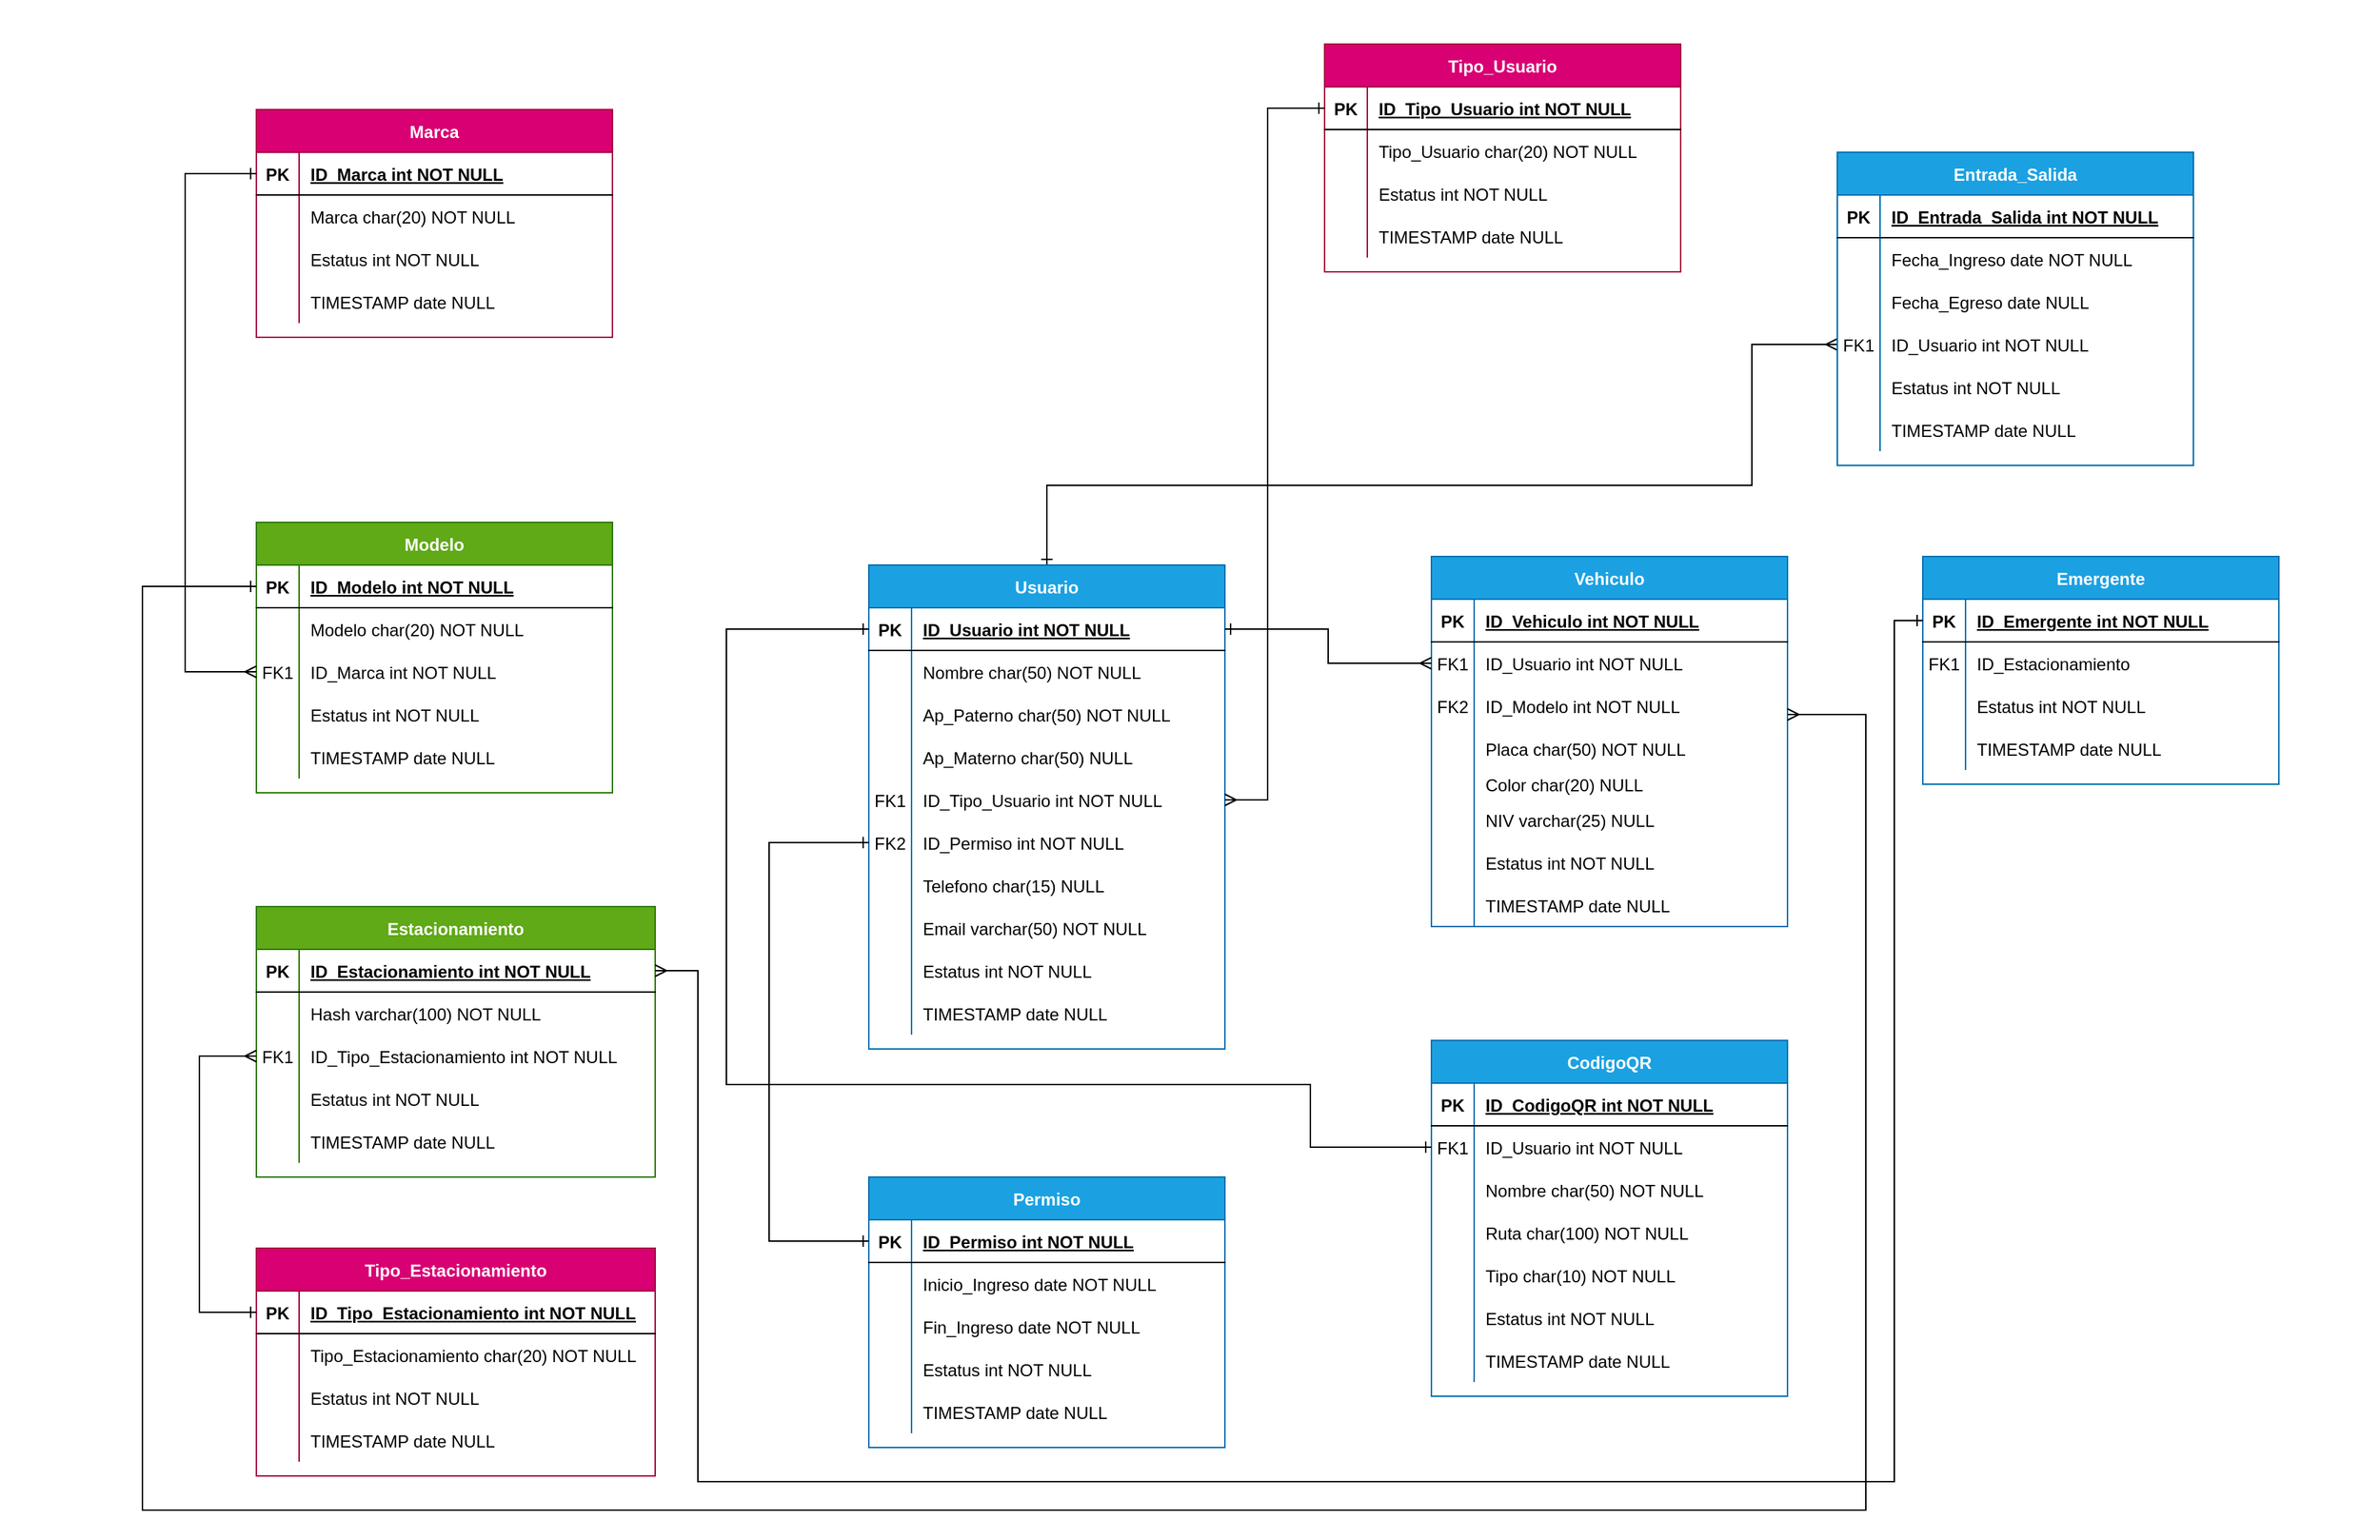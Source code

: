 <mxfile version="20.2.3" type="device"><diagram id="R2lEEEUBdFMjLlhIrx00" name="Page-1"><mxGraphModel dx="2314" dy="1048" grid="1" gridSize="10" guides="1" tooltips="1" connect="1" arrows="1" fold="1" page="1" pageScale="1" pageWidth="850" pageHeight="1100" math="0" shadow="0" extFonts="Permanent Marker^https://fonts.googleapis.com/css?family=Permanent+Marker"><root><mxCell id="0"/><mxCell id="1" parent="0"/><mxCell id="_H2VjvybiI8xc6s7qHJG-229" style="edgeStyle=orthogonalEdgeStyle;rounded=0;orthogonalLoop=1;jettySize=auto;html=1;strokeColor=default;startArrow=ERone;startFill=0;endArrow=ERmany;endFill=0;entryX=0;entryY=0.5;entryDx=0;entryDy=0;" parent="1" source="C-vyLk0tnHw3VtMMgP7b-13" target="_H2VjvybiI8xc6s7qHJG-220" edge="1"><mxGeometry relative="1" as="geometry"><mxPoint x="390" y="330" as="targetPoint"/><Array as="points"><mxPoint x="-95" y="350"/><mxPoint x="400" y="350"/><mxPoint x="400" y="251"/></Array></mxGeometry></mxCell><mxCell id="C-vyLk0tnHw3VtMMgP7b-13" value="Usuario" style="shape=table;startSize=30;container=1;collapsible=1;childLayout=tableLayout;fixedRows=1;rowLines=0;fontStyle=1;align=center;resizeLast=1;fillColor=#1ba1e2;fontColor=#ffffff;strokeColor=#006EAF;" parent="1" vertex="1"><mxGeometry x="-220" y="406" width="250" height="340" as="geometry"/></mxCell><mxCell id="C-vyLk0tnHw3VtMMgP7b-14" value="" style="shape=partialRectangle;collapsible=0;dropTarget=0;pointerEvents=0;fillColor=none;points=[[0,0.5],[1,0.5]];portConstraint=eastwest;top=0;left=0;right=0;bottom=1;" parent="C-vyLk0tnHw3VtMMgP7b-13" vertex="1"><mxGeometry y="30" width="250" height="30" as="geometry"/></mxCell><mxCell id="C-vyLk0tnHw3VtMMgP7b-15" value="PK" style="shape=partialRectangle;overflow=hidden;connectable=0;fillColor=none;top=0;left=0;bottom=0;right=0;fontStyle=1;" parent="C-vyLk0tnHw3VtMMgP7b-14" vertex="1"><mxGeometry width="30" height="30" as="geometry"><mxRectangle width="30" height="30" as="alternateBounds"/></mxGeometry></mxCell><mxCell id="C-vyLk0tnHw3VtMMgP7b-16" value="ID_Usuario int NOT NULL " style="shape=partialRectangle;overflow=hidden;connectable=0;fillColor=none;top=0;left=0;bottom=0;right=0;align=left;spacingLeft=6;fontStyle=5;" parent="C-vyLk0tnHw3VtMMgP7b-14" vertex="1"><mxGeometry x="30" width="220" height="30" as="geometry"><mxRectangle width="220" height="30" as="alternateBounds"/></mxGeometry></mxCell><mxCell id="C-vyLk0tnHw3VtMMgP7b-17" value="" style="shape=partialRectangle;collapsible=0;dropTarget=0;pointerEvents=0;fillColor=none;points=[[0,0.5],[1,0.5]];portConstraint=eastwest;top=0;left=0;right=0;bottom=0;" parent="C-vyLk0tnHw3VtMMgP7b-13" vertex="1"><mxGeometry y="60" width="250" height="30" as="geometry"/></mxCell><mxCell id="C-vyLk0tnHw3VtMMgP7b-18" value="" style="shape=partialRectangle;overflow=hidden;connectable=0;fillColor=none;top=0;left=0;bottom=0;right=0;" parent="C-vyLk0tnHw3VtMMgP7b-17" vertex="1"><mxGeometry width="30" height="30" as="geometry"><mxRectangle width="30" height="30" as="alternateBounds"/></mxGeometry></mxCell><mxCell id="C-vyLk0tnHw3VtMMgP7b-19" value="Nombre char(50) NOT NULL" style="shape=partialRectangle;overflow=hidden;connectable=0;fillColor=none;top=0;left=0;bottom=0;right=0;align=left;spacingLeft=6;" parent="C-vyLk0tnHw3VtMMgP7b-17" vertex="1"><mxGeometry x="30" width="220" height="30" as="geometry"><mxRectangle width="220" height="30" as="alternateBounds"/></mxGeometry></mxCell><mxCell id="C-vyLk0tnHw3VtMMgP7b-20" value="" style="shape=partialRectangle;collapsible=0;dropTarget=0;pointerEvents=0;fillColor=none;points=[[0,0.5],[1,0.5]];portConstraint=eastwest;top=0;left=0;right=0;bottom=0;" parent="C-vyLk0tnHw3VtMMgP7b-13" vertex="1"><mxGeometry y="90" width="250" height="30" as="geometry"/></mxCell><mxCell id="C-vyLk0tnHw3VtMMgP7b-21" value="" style="shape=partialRectangle;overflow=hidden;connectable=0;fillColor=none;top=0;left=0;bottom=0;right=0;" parent="C-vyLk0tnHw3VtMMgP7b-20" vertex="1"><mxGeometry width="30" height="30" as="geometry"><mxRectangle width="30" height="30" as="alternateBounds"/></mxGeometry></mxCell><mxCell id="C-vyLk0tnHw3VtMMgP7b-22" value="Ap_Paterno char(50) NOT NULL" style="shape=partialRectangle;overflow=hidden;connectable=0;fillColor=none;top=0;left=0;bottom=0;right=0;align=left;spacingLeft=6;" parent="C-vyLk0tnHw3VtMMgP7b-20" vertex="1"><mxGeometry x="30" width="220" height="30" as="geometry"><mxRectangle width="220" height="30" as="alternateBounds"/></mxGeometry></mxCell><mxCell id="_H2VjvybiI8xc6s7qHJG-34" value="" style="shape=partialRectangle;collapsible=0;dropTarget=0;pointerEvents=0;fillColor=none;points=[[0,0.5],[1,0.5]];portConstraint=eastwest;top=0;left=0;right=0;bottom=0;" parent="C-vyLk0tnHw3VtMMgP7b-13" vertex="1"><mxGeometry y="120" width="250" height="30" as="geometry"/></mxCell><mxCell id="_H2VjvybiI8xc6s7qHJG-35" value="" style="shape=partialRectangle;overflow=hidden;connectable=0;fillColor=none;top=0;left=0;bottom=0;right=0;" parent="_H2VjvybiI8xc6s7qHJG-34" vertex="1"><mxGeometry width="30" height="30" as="geometry"><mxRectangle width="30" height="30" as="alternateBounds"/></mxGeometry></mxCell><mxCell id="_H2VjvybiI8xc6s7qHJG-36" value="Ap_Materno char(50) NULL" style="shape=partialRectangle;overflow=hidden;connectable=0;fillColor=none;top=0;left=0;bottom=0;right=0;align=left;spacingLeft=6;" parent="_H2VjvybiI8xc6s7qHJG-34" vertex="1"><mxGeometry x="30" width="220" height="30" as="geometry"><mxRectangle width="220" height="30" as="alternateBounds"/></mxGeometry></mxCell><mxCell id="_H2VjvybiI8xc6s7qHJG-40" value="" style="shape=partialRectangle;collapsible=0;dropTarget=0;pointerEvents=0;fillColor=none;points=[[0,0.5],[1,0.5]];portConstraint=eastwest;top=0;left=0;right=0;bottom=0;" parent="C-vyLk0tnHw3VtMMgP7b-13" vertex="1"><mxGeometry y="150" width="250" height="30" as="geometry"/></mxCell><mxCell id="_H2VjvybiI8xc6s7qHJG-41" value="FK1" style="shape=partialRectangle;overflow=hidden;connectable=0;fillColor=none;top=0;left=0;bottom=0;right=0;" parent="_H2VjvybiI8xc6s7qHJG-40" vertex="1"><mxGeometry width="30" height="30" as="geometry"><mxRectangle width="30" height="30" as="alternateBounds"/></mxGeometry></mxCell><mxCell id="_H2VjvybiI8xc6s7qHJG-42" value="ID_Tipo_Usuario int NOT NULL" style="shape=partialRectangle;overflow=hidden;connectable=0;fillColor=none;top=0;left=0;bottom=0;right=0;align=left;spacingLeft=6;" parent="_H2VjvybiI8xc6s7qHJG-40" vertex="1"><mxGeometry x="30" width="220" height="30" as="geometry"><mxRectangle width="220" height="30" as="alternateBounds"/></mxGeometry></mxCell><mxCell id="_H2VjvybiI8xc6s7qHJG-43" value="" style="shape=partialRectangle;collapsible=0;dropTarget=0;pointerEvents=0;fillColor=none;points=[[0,0.5],[1,0.5]];portConstraint=eastwest;top=0;left=0;right=0;bottom=0;" parent="C-vyLk0tnHw3VtMMgP7b-13" vertex="1"><mxGeometry y="180" width="250" height="30" as="geometry"/></mxCell><mxCell id="_H2VjvybiI8xc6s7qHJG-44" value="FK2" style="shape=partialRectangle;overflow=hidden;connectable=0;fillColor=none;top=0;left=0;bottom=0;right=0;" parent="_H2VjvybiI8xc6s7qHJG-43" vertex="1"><mxGeometry width="30" height="30" as="geometry"><mxRectangle width="30" height="30" as="alternateBounds"/></mxGeometry></mxCell><mxCell id="_H2VjvybiI8xc6s7qHJG-45" value="ID_Permiso int NOT NULL" style="shape=partialRectangle;overflow=hidden;connectable=0;fillColor=none;top=0;left=0;bottom=0;right=0;align=left;spacingLeft=6;" parent="_H2VjvybiI8xc6s7qHJG-43" vertex="1"><mxGeometry x="30" width="220" height="30" as="geometry"><mxRectangle width="220" height="30" as="alternateBounds"/></mxGeometry></mxCell><mxCell id="_H2VjvybiI8xc6s7qHJG-46" value="" style="shape=partialRectangle;collapsible=0;dropTarget=0;pointerEvents=0;fillColor=none;points=[[0,0.5],[1,0.5]];portConstraint=eastwest;top=0;left=0;right=0;bottom=0;" parent="C-vyLk0tnHw3VtMMgP7b-13" vertex="1"><mxGeometry y="210" width="250" height="30" as="geometry"/></mxCell><mxCell id="_H2VjvybiI8xc6s7qHJG-47" value="" style="shape=partialRectangle;overflow=hidden;connectable=0;fillColor=none;top=0;left=0;bottom=0;right=0;" parent="_H2VjvybiI8xc6s7qHJG-46" vertex="1"><mxGeometry width="30" height="30" as="geometry"><mxRectangle width="30" height="30" as="alternateBounds"/></mxGeometry></mxCell><mxCell id="_H2VjvybiI8xc6s7qHJG-48" value="Telefono char(15) NULL" style="shape=partialRectangle;overflow=hidden;connectable=0;fillColor=none;top=0;left=0;bottom=0;right=0;align=left;spacingLeft=6;" parent="_H2VjvybiI8xc6s7qHJG-46" vertex="1"><mxGeometry x="30" width="220" height="30" as="geometry"><mxRectangle width="220" height="30" as="alternateBounds"/></mxGeometry></mxCell><mxCell id="_H2VjvybiI8xc6s7qHJG-49" value="" style="shape=partialRectangle;collapsible=0;dropTarget=0;pointerEvents=0;fillColor=none;points=[[0,0.5],[1,0.5]];portConstraint=eastwest;top=0;left=0;right=0;bottom=0;" parent="C-vyLk0tnHw3VtMMgP7b-13" vertex="1"><mxGeometry y="240" width="250" height="30" as="geometry"/></mxCell><mxCell id="_H2VjvybiI8xc6s7qHJG-50" value="" style="shape=partialRectangle;overflow=hidden;connectable=0;fillColor=none;top=0;left=0;bottom=0;right=0;" parent="_H2VjvybiI8xc6s7qHJG-49" vertex="1"><mxGeometry width="30" height="30" as="geometry"><mxRectangle width="30" height="30" as="alternateBounds"/></mxGeometry></mxCell><mxCell id="_H2VjvybiI8xc6s7qHJG-51" value="Email varchar(50) NOT NULL" style="shape=partialRectangle;overflow=hidden;connectable=0;fillColor=none;top=0;left=0;bottom=0;right=0;align=left;spacingLeft=6;" parent="_H2VjvybiI8xc6s7qHJG-49" vertex="1"><mxGeometry x="30" width="220" height="30" as="geometry"><mxRectangle width="220" height="30" as="alternateBounds"/></mxGeometry></mxCell><mxCell id="eM5SEGbbNCxHNLePIKa5-4" value="" style="shape=partialRectangle;collapsible=0;dropTarget=0;pointerEvents=0;fillColor=none;points=[[0,0.5],[1,0.5]];portConstraint=eastwest;top=0;left=0;right=0;bottom=0;" vertex="1" parent="C-vyLk0tnHw3VtMMgP7b-13"><mxGeometry y="270" width="250" height="30" as="geometry"/></mxCell><mxCell id="eM5SEGbbNCxHNLePIKa5-5" value="" style="shape=partialRectangle;overflow=hidden;connectable=0;fillColor=none;top=0;left=0;bottom=0;right=0;" vertex="1" parent="eM5SEGbbNCxHNLePIKa5-4"><mxGeometry width="30" height="30" as="geometry"><mxRectangle width="30" height="30" as="alternateBounds"/></mxGeometry></mxCell><mxCell id="eM5SEGbbNCxHNLePIKa5-6" value="Estatus int NOT NULL" style="shape=partialRectangle;overflow=hidden;connectable=0;fillColor=none;top=0;left=0;bottom=0;right=0;align=left;spacingLeft=6;" vertex="1" parent="eM5SEGbbNCxHNLePIKa5-4"><mxGeometry x="30" width="220" height="30" as="geometry"><mxRectangle width="220" height="30" as="alternateBounds"/></mxGeometry></mxCell><mxCell id="eM5SEGbbNCxHNLePIKa5-7" value="" style="shape=partialRectangle;collapsible=0;dropTarget=0;pointerEvents=0;fillColor=none;points=[[0,0.5],[1,0.5]];portConstraint=eastwest;top=0;left=0;right=0;bottom=0;" vertex="1" parent="C-vyLk0tnHw3VtMMgP7b-13"><mxGeometry y="300" width="250" height="30" as="geometry"/></mxCell><mxCell id="eM5SEGbbNCxHNLePIKa5-8" value="" style="shape=partialRectangle;overflow=hidden;connectable=0;fillColor=none;top=0;left=0;bottom=0;right=0;" vertex="1" parent="eM5SEGbbNCxHNLePIKa5-7"><mxGeometry width="30" height="30" as="geometry"><mxRectangle width="30" height="30" as="alternateBounds"/></mxGeometry></mxCell><mxCell id="eM5SEGbbNCxHNLePIKa5-9" value="TIMESTAMP date NULL" style="shape=partialRectangle;overflow=hidden;connectable=0;fillColor=none;top=0;left=0;bottom=0;right=0;align=left;spacingLeft=6;" vertex="1" parent="eM5SEGbbNCxHNLePIKa5-7"><mxGeometry x="30" width="220" height="30" as="geometry"><mxRectangle width="220" height="30" as="alternateBounds"/></mxGeometry></mxCell><mxCell id="C-vyLk0tnHw3VtMMgP7b-23" value="Vehiculo" style="shape=table;startSize=30;container=1;collapsible=1;childLayout=tableLayout;fixedRows=1;rowLines=0;fontStyle=1;align=center;resizeLast=1;fillColor=#1ba1e2;fontColor=#ffffff;strokeColor=#006EAF;" parent="1" vertex="1"><mxGeometry x="175" y="400" width="250" height="260" as="geometry"/></mxCell><mxCell id="C-vyLk0tnHw3VtMMgP7b-24" value="" style="shape=partialRectangle;collapsible=0;dropTarget=0;pointerEvents=0;fillColor=none;points=[[0,0.5],[1,0.5]];portConstraint=eastwest;top=0;left=0;right=0;bottom=1;" parent="C-vyLk0tnHw3VtMMgP7b-23" vertex="1"><mxGeometry y="30" width="250" height="30" as="geometry"/></mxCell><mxCell id="C-vyLk0tnHw3VtMMgP7b-25" value="PK" style="shape=partialRectangle;overflow=hidden;connectable=0;fillColor=none;top=0;left=0;bottom=0;right=0;fontStyle=1;" parent="C-vyLk0tnHw3VtMMgP7b-24" vertex="1"><mxGeometry width="30" height="30" as="geometry"><mxRectangle width="30" height="30" as="alternateBounds"/></mxGeometry></mxCell><mxCell id="C-vyLk0tnHw3VtMMgP7b-26" value="ID_Vehiculo int NOT NULL " style="shape=partialRectangle;overflow=hidden;connectable=0;fillColor=none;top=0;left=0;bottom=0;right=0;align=left;spacingLeft=6;fontStyle=5;" parent="C-vyLk0tnHw3VtMMgP7b-24" vertex="1"><mxGeometry x="30" width="220" height="30" as="geometry"><mxRectangle width="220" height="30" as="alternateBounds"/></mxGeometry></mxCell><mxCell id="_H2VjvybiI8xc6s7qHJG-1" value="" style="shape=partialRectangle;collapsible=0;dropTarget=0;pointerEvents=0;fillColor=none;points=[[0,0.5],[1,0.5]];portConstraint=eastwest;top=0;left=0;right=0;bottom=0;" parent="C-vyLk0tnHw3VtMMgP7b-23" vertex="1"><mxGeometry y="60" width="250" height="30" as="geometry"/></mxCell><mxCell id="_H2VjvybiI8xc6s7qHJG-2" value="FK1" style="shape=partialRectangle;overflow=hidden;connectable=0;fillColor=none;top=0;left=0;bottom=0;right=0;" parent="_H2VjvybiI8xc6s7qHJG-1" vertex="1"><mxGeometry width="30" height="30" as="geometry"><mxRectangle width="30" height="30" as="alternateBounds"/></mxGeometry></mxCell><mxCell id="_H2VjvybiI8xc6s7qHJG-3" value="ID_Usuario int NOT NULL" style="shape=partialRectangle;overflow=hidden;connectable=0;fillColor=none;top=0;left=0;bottom=0;right=0;align=left;spacingLeft=6;" parent="_H2VjvybiI8xc6s7qHJG-1" vertex="1"><mxGeometry x="30" width="220" height="30" as="geometry"><mxRectangle width="220" height="30" as="alternateBounds"/></mxGeometry></mxCell><mxCell id="_H2VjvybiI8xc6s7qHJG-4" value="" style="shape=partialRectangle;collapsible=0;dropTarget=0;pointerEvents=0;fillColor=none;points=[[0,0.5],[1,0.5]];portConstraint=eastwest;top=0;left=0;right=0;bottom=0;" parent="C-vyLk0tnHw3VtMMgP7b-23" vertex="1"><mxGeometry y="90" width="250" height="30" as="geometry"/></mxCell><mxCell id="_H2VjvybiI8xc6s7qHJG-5" value="FK2" style="shape=partialRectangle;overflow=hidden;connectable=0;fillColor=none;top=0;left=0;bottom=0;right=0;" parent="_H2VjvybiI8xc6s7qHJG-4" vertex="1"><mxGeometry width="30" height="30" as="geometry"><mxRectangle width="30" height="30" as="alternateBounds"/></mxGeometry></mxCell><mxCell id="_H2VjvybiI8xc6s7qHJG-6" value="ID_Modelo int NOT NULL" style="shape=partialRectangle;overflow=hidden;connectable=0;fillColor=none;top=0;left=0;bottom=0;right=0;align=left;spacingLeft=6;" parent="_H2VjvybiI8xc6s7qHJG-4" vertex="1"><mxGeometry x="30" width="220" height="30" as="geometry"><mxRectangle width="220" height="30" as="alternateBounds"/></mxGeometry></mxCell><mxCell id="_H2VjvybiI8xc6s7qHJG-7" value="" style="shape=partialRectangle;collapsible=0;dropTarget=0;pointerEvents=0;fillColor=none;points=[[0,0.5],[1,0.5]];portConstraint=eastwest;top=0;left=0;right=0;bottom=0;" parent="C-vyLk0tnHw3VtMMgP7b-23" vertex="1"><mxGeometry y="120" width="250" height="30" as="geometry"/></mxCell><mxCell id="_H2VjvybiI8xc6s7qHJG-8" value="" style="shape=partialRectangle;overflow=hidden;connectable=0;fillColor=none;top=0;left=0;bottom=0;right=0;" parent="_H2VjvybiI8xc6s7qHJG-7" vertex="1"><mxGeometry width="30" height="30" as="geometry"><mxRectangle width="30" height="30" as="alternateBounds"/></mxGeometry></mxCell><mxCell id="_H2VjvybiI8xc6s7qHJG-9" value="Placa char(50) NOT NULL" style="shape=partialRectangle;overflow=hidden;connectable=0;fillColor=none;top=0;left=0;bottom=0;right=0;align=left;spacingLeft=6;" parent="_H2VjvybiI8xc6s7qHJG-7" vertex="1"><mxGeometry x="30" width="220" height="30" as="geometry"><mxRectangle width="220" height="30" as="alternateBounds"/></mxGeometry></mxCell><mxCell id="_H2VjvybiI8xc6s7qHJG-10" value="" style="shape=partialRectangle;collapsible=0;dropTarget=0;pointerEvents=0;fillColor=none;points=[[0,0.5],[1,0.5]];portConstraint=eastwest;top=0;left=0;right=0;bottom=0;" parent="C-vyLk0tnHw3VtMMgP7b-23" vertex="1"><mxGeometry y="150" width="250" height="20" as="geometry"/></mxCell><mxCell id="_H2VjvybiI8xc6s7qHJG-11" value="" style="shape=partialRectangle;overflow=hidden;connectable=0;fillColor=none;top=0;left=0;bottom=0;right=0;" parent="_H2VjvybiI8xc6s7qHJG-10" vertex="1"><mxGeometry width="30" height="20" as="geometry"><mxRectangle width="30" height="20" as="alternateBounds"/></mxGeometry></mxCell><mxCell id="_H2VjvybiI8xc6s7qHJG-12" value="Color char(20) NULL" style="shape=partialRectangle;overflow=hidden;connectable=0;fillColor=none;top=0;left=0;bottom=0;right=0;align=left;spacingLeft=6;" parent="_H2VjvybiI8xc6s7qHJG-10" vertex="1"><mxGeometry x="30" width="220" height="20" as="geometry"><mxRectangle width="220" height="20" as="alternateBounds"/></mxGeometry></mxCell><mxCell id="_H2VjvybiI8xc6s7qHJG-13" value="" style="shape=partialRectangle;collapsible=0;dropTarget=0;pointerEvents=0;fillColor=none;points=[[0,0.5],[1,0.5]];portConstraint=eastwest;top=0;left=0;right=0;bottom=0;" parent="C-vyLk0tnHw3VtMMgP7b-23" vertex="1"><mxGeometry y="170" width="250" height="30" as="geometry"/></mxCell><mxCell id="_H2VjvybiI8xc6s7qHJG-14" value="" style="shape=partialRectangle;overflow=hidden;connectable=0;fillColor=none;top=0;left=0;bottom=0;right=0;" parent="_H2VjvybiI8xc6s7qHJG-13" vertex="1"><mxGeometry width="30" height="30" as="geometry"><mxRectangle width="30" height="30" as="alternateBounds"/></mxGeometry></mxCell><mxCell id="_H2VjvybiI8xc6s7qHJG-15" value="NIV varchar(25) NULL" style="shape=partialRectangle;overflow=hidden;connectable=0;fillColor=none;top=0;left=0;bottom=0;right=0;align=left;spacingLeft=6;" parent="_H2VjvybiI8xc6s7qHJG-13" vertex="1"><mxGeometry x="30" width="220" height="30" as="geometry"><mxRectangle width="220" height="30" as="alternateBounds"/></mxGeometry></mxCell><mxCell id="_H2VjvybiI8xc6s7qHJG-22" value="" style="shape=partialRectangle;collapsible=0;dropTarget=0;pointerEvents=0;fillColor=none;points=[[0,0.5],[1,0.5]];portConstraint=eastwest;top=0;left=0;right=0;bottom=0;" parent="C-vyLk0tnHw3VtMMgP7b-23" vertex="1"><mxGeometry y="200" width="250" height="30" as="geometry"/></mxCell><mxCell id="_H2VjvybiI8xc6s7qHJG-23" value="" style="shape=partialRectangle;overflow=hidden;connectable=0;fillColor=none;top=0;left=0;bottom=0;right=0;" parent="_H2VjvybiI8xc6s7qHJG-22" vertex="1"><mxGeometry width="30" height="30" as="geometry"><mxRectangle width="30" height="30" as="alternateBounds"/></mxGeometry></mxCell><mxCell id="_H2VjvybiI8xc6s7qHJG-24" value="Estatus int NOT NULL" style="shape=partialRectangle;overflow=hidden;connectable=0;fillColor=none;top=0;left=0;bottom=0;right=0;align=left;spacingLeft=6;" parent="_H2VjvybiI8xc6s7qHJG-22" vertex="1"><mxGeometry x="30" width="220" height="30" as="geometry"><mxRectangle width="220" height="30" as="alternateBounds"/></mxGeometry></mxCell><mxCell id="_H2VjvybiI8xc6s7qHJG-25" value="" style="shape=partialRectangle;collapsible=0;dropTarget=0;pointerEvents=0;fillColor=none;points=[[0,0.5],[1,0.5]];portConstraint=eastwest;top=0;left=0;right=0;bottom=0;" parent="C-vyLk0tnHw3VtMMgP7b-23" vertex="1"><mxGeometry y="230" width="250" height="30" as="geometry"/></mxCell><mxCell id="_H2VjvybiI8xc6s7qHJG-26" value="" style="shape=partialRectangle;overflow=hidden;connectable=0;fillColor=none;top=0;left=0;bottom=0;right=0;" parent="_H2VjvybiI8xc6s7qHJG-25" vertex="1"><mxGeometry width="30" height="30" as="geometry"><mxRectangle width="30" height="30" as="alternateBounds"/></mxGeometry></mxCell><mxCell id="_H2VjvybiI8xc6s7qHJG-27" value="TIMESTAMP date NULL" style="shape=partialRectangle;overflow=hidden;connectable=0;fillColor=none;top=0;left=0;bottom=0;right=0;align=left;spacingLeft=6;" parent="_H2VjvybiI8xc6s7qHJG-25" vertex="1"><mxGeometry x="30" width="220" height="30" as="geometry"><mxRectangle width="220" height="30" as="alternateBounds"/></mxGeometry></mxCell><mxCell id="_H2VjvybiI8xc6s7qHJG-52" value="Tipo_Usuario" style="shape=table;startSize=30;container=1;collapsible=1;childLayout=tableLayout;fixedRows=1;rowLines=0;fontStyle=1;align=center;resizeLast=1;fillColor=#d80073;fontColor=#ffffff;strokeColor=#A50040;" parent="1" vertex="1"><mxGeometry x="100" y="40" width="250" height="160" as="geometry"/></mxCell><mxCell id="_H2VjvybiI8xc6s7qHJG-53" value="" style="shape=partialRectangle;collapsible=0;dropTarget=0;pointerEvents=0;fillColor=none;points=[[0,0.5],[1,0.5]];portConstraint=eastwest;top=0;left=0;right=0;bottom=1;" parent="_H2VjvybiI8xc6s7qHJG-52" vertex="1"><mxGeometry y="30" width="250" height="30" as="geometry"/></mxCell><mxCell id="_H2VjvybiI8xc6s7qHJG-54" value="PK" style="shape=partialRectangle;overflow=hidden;connectable=0;fillColor=none;top=0;left=0;bottom=0;right=0;fontStyle=1;" parent="_H2VjvybiI8xc6s7qHJG-53" vertex="1"><mxGeometry width="30" height="30" as="geometry"><mxRectangle width="30" height="30" as="alternateBounds"/></mxGeometry></mxCell><mxCell id="_H2VjvybiI8xc6s7qHJG-55" value="ID_Tipo_Usuario int NOT NULL " style="shape=partialRectangle;overflow=hidden;connectable=0;fillColor=none;top=0;left=0;bottom=0;right=0;align=left;spacingLeft=6;fontStyle=5;" parent="_H2VjvybiI8xc6s7qHJG-53" vertex="1"><mxGeometry x="30" width="220" height="30" as="geometry"><mxRectangle width="220" height="30" as="alternateBounds"/></mxGeometry></mxCell><mxCell id="_H2VjvybiI8xc6s7qHJG-56" value="" style="shape=partialRectangle;collapsible=0;dropTarget=0;pointerEvents=0;fillColor=none;points=[[0,0.5],[1,0.5]];portConstraint=eastwest;top=0;left=0;right=0;bottom=0;" parent="_H2VjvybiI8xc6s7qHJG-52" vertex="1"><mxGeometry y="60" width="250" height="30" as="geometry"/></mxCell><mxCell id="_H2VjvybiI8xc6s7qHJG-57" value="" style="shape=partialRectangle;overflow=hidden;connectable=0;fillColor=none;top=0;left=0;bottom=0;right=0;" parent="_H2VjvybiI8xc6s7qHJG-56" vertex="1"><mxGeometry width="30" height="30" as="geometry"><mxRectangle width="30" height="30" as="alternateBounds"/></mxGeometry></mxCell><mxCell id="_H2VjvybiI8xc6s7qHJG-58" value="Tipo_Usuario char(20) NOT NULL" style="shape=partialRectangle;overflow=hidden;connectable=0;fillColor=none;top=0;left=0;bottom=0;right=0;align=left;spacingLeft=6;" parent="_H2VjvybiI8xc6s7qHJG-56" vertex="1"><mxGeometry x="30" width="220" height="30" as="geometry"><mxRectangle width="220" height="30" as="alternateBounds"/></mxGeometry></mxCell><mxCell id="_H2VjvybiI8xc6s7qHJG-81" value="" style="shape=partialRectangle;collapsible=0;dropTarget=0;pointerEvents=0;fillColor=none;points=[[0,0.5],[1,0.5]];portConstraint=eastwest;top=0;left=0;right=0;bottom=0;" parent="_H2VjvybiI8xc6s7qHJG-52" vertex="1"><mxGeometry y="90" width="250" height="30" as="geometry"/></mxCell><mxCell id="_H2VjvybiI8xc6s7qHJG-82" value="" style="shape=partialRectangle;overflow=hidden;connectable=0;fillColor=none;top=0;left=0;bottom=0;right=0;" parent="_H2VjvybiI8xc6s7qHJG-81" vertex="1"><mxGeometry width="30" height="30" as="geometry"><mxRectangle width="30" height="30" as="alternateBounds"/></mxGeometry></mxCell><mxCell id="_H2VjvybiI8xc6s7qHJG-83" value="Estatus int NOT NULL" style="shape=partialRectangle;overflow=hidden;connectable=0;fillColor=none;top=0;left=0;bottom=0;right=0;align=left;spacingLeft=6;" parent="_H2VjvybiI8xc6s7qHJG-81" vertex="1"><mxGeometry x="30" width="220" height="30" as="geometry"><mxRectangle width="220" height="30" as="alternateBounds"/></mxGeometry></mxCell><mxCell id="_H2VjvybiI8xc6s7qHJG-84" value="" style="shape=partialRectangle;collapsible=0;dropTarget=0;pointerEvents=0;fillColor=none;points=[[0,0.5],[1,0.5]];portConstraint=eastwest;top=0;left=0;right=0;bottom=0;" parent="_H2VjvybiI8xc6s7qHJG-52" vertex="1"><mxGeometry y="120" width="250" height="30" as="geometry"/></mxCell><mxCell id="_H2VjvybiI8xc6s7qHJG-85" value="" style="shape=partialRectangle;overflow=hidden;connectable=0;fillColor=none;top=0;left=0;bottom=0;right=0;" parent="_H2VjvybiI8xc6s7qHJG-84" vertex="1"><mxGeometry width="30" height="30" as="geometry"><mxRectangle width="30" height="30" as="alternateBounds"/></mxGeometry></mxCell><mxCell id="_H2VjvybiI8xc6s7qHJG-86" value="TIMESTAMP date NULL" style="shape=partialRectangle;overflow=hidden;connectable=0;fillColor=none;top=0;left=0;bottom=0;right=0;align=left;spacingLeft=6;" parent="_H2VjvybiI8xc6s7qHJG-84" vertex="1"><mxGeometry x="30" width="220" height="30" as="geometry"><mxRectangle width="220" height="30" as="alternateBounds"/></mxGeometry></mxCell><mxCell id="_H2VjvybiI8xc6s7qHJG-71" value="Permiso" style="shape=table;startSize=30;container=1;collapsible=1;childLayout=tableLayout;fixedRows=1;rowLines=0;fontStyle=1;align=center;resizeLast=1;fillColor=#1ba1e2;fontColor=#ffffff;strokeColor=#006EAF;" parent="1" vertex="1"><mxGeometry x="-220" y="836" width="250" height="190" as="geometry"/></mxCell><mxCell id="_H2VjvybiI8xc6s7qHJG-72" value="" style="shape=partialRectangle;collapsible=0;dropTarget=0;pointerEvents=0;fillColor=none;points=[[0,0.5],[1,0.5]];portConstraint=eastwest;top=0;left=0;right=0;bottom=1;" parent="_H2VjvybiI8xc6s7qHJG-71" vertex="1"><mxGeometry y="30" width="250" height="30" as="geometry"/></mxCell><mxCell id="_H2VjvybiI8xc6s7qHJG-73" value="PK" style="shape=partialRectangle;overflow=hidden;connectable=0;fillColor=none;top=0;left=0;bottom=0;right=0;fontStyle=1;" parent="_H2VjvybiI8xc6s7qHJG-72" vertex="1"><mxGeometry width="30" height="30" as="geometry"><mxRectangle width="30" height="30" as="alternateBounds"/></mxGeometry></mxCell><mxCell id="_H2VjvybiI8xc6s7qHJG-74" value="ID_Permiso int NOT NULL " style="shape=partialRectangle;overflow=hidden;connectable=0;fillColor=none;top=0;left=0;bottom=0;right=0;align=left;spacingLeft=6;fontStyle=5;" parent="_H2VjvybiI8xc6s7qHJG-72" vertex="1"><mxGeometry x="30" width="220" height="30" as="geometry"><mxRectangle width="220" height="30" as="alternateBounds"/></mxGeometry></mxCell><mxCell id="_H2VjvybiI8xc6s7qHJG-75" value="" style="shape=partialRectangle;collapsible=0;dropTarget=0;pointerEvents=0;fillColor=none;points=[[0,0.5],[1,0.5]];portConstraint=eastwest;top=0;left=0;right=0;bottom=0;" parent="_H2VjvybiI8xc6s7qHJG-71" vertex="1"><mxGeometry y="60" width="250" height="30" as="geometry"/></mxCell><mxCell id="_H2VjvybiI8xc6s7qHJG-76" value="" style="shape=partialRectangle;overflow=hidden;connectable=0;fillColor=none;top=0;left=0;bottom=0;right=0;" parent="_H2VjvybiI8xc6s7qHJG-75" vertex="1"><mxGeometry width="30" height="30" as="geometry"><mxRectangle width="30" height="30" as="alternateBounds"/></mxGeometry></mxCell><mxCell id="_H2VjvybiI8xc6s7qHJG-77" value="Inicio_Ingreso date NOT NULL" style="shape=partialRectangle;overflow=hidden;connectable=0;fillColor=none;top=0;left=0;bottom=0;right=0;align=left;spacingLeft=6;" parent="_H2VjvybiI8xc6s7qHJG-75" vertex="1"><mxGeometry x="30" width="220" height="30" as="geometry"><mxRectangle width="220" height="30" as="alternateBounds"/></mxGeometry></mxCell><mxCell id="_H2VjvybiI8xc6s7qHJG-78" value="" style="shape=partialRectangle;collapsible=0;dropTarget=0;pointerEvents=0;fillColor=none;points=[[0,0.5],[1,0.5]];portConstraint=eastwest;top=0;left=0;right=0;bottom=0;" parent="_H2VjvybiI8xc6s7qHJG-71" vertex="1"><mxGeometry y="90" width="250" height="30" as="geometry"/></mxCell><mxCell id="_H2VjvybiI8xc6s7qHJG-79" value="" style="shape=partialRectangle;overflow=hidden;connectable=0;fillColor=none;top=0;left=0;bottom=0;right=0;" parent="_H2VjvybiI8xc6s7qHJG-78" vertex="1"><mxGeometry width="30" height="30" as="geometry"><mxRectangle width="30" height="30" as="alternateBounds"/></mxGeometry></mxCell><mxCell id="_H2VjvybiI8xc6s7qHJG-80" value="Fin_Ingreso date NOT NULL" style="shape=partialRectangle;overflow=hidden;connectable=0;fillColor=none;top=0;left=0;bottom=0;right=0;align=left;spacingLeft=6;" parent="_H2VjvybiI8xc6s7qHJG-78" vertex="1"><mxGeometry x="30" width="220" height="30" as="geometry"><mxRectangle width="220" height="30" as="alternateBounds"/></mxGeometry></mxCell><mxCell id="_H2VjvybiI8xc6s7qHJG-97" value="" style="shape=partialRectangle;collapsible=0;dropTarget=0;pointerEvents=0;fillColor=none;points=[[0,0.5],[1,0.5]];portConstraint=eastwest;top=0;left=0;right=0;bottom=0;" parent="_H2VjvybiI8xc6s7qHJG-71" vertex="1"><mxGeometry y="120" width="250" height="30" as="geometry"/></mxCell><mxCell id="_H2VjvybiI8xc6s7qHJG-98" value="" style="shape=partialRectangle;overflow=hidden;connectable=0;fillColor=none;top=0;left=0;bottom=0;right=0;" parent="_H2VjvybiI8xc6s7qHJG-97" vertex="1"><mxGeometry width="30" height="30" as="geometry"><mxRectangle width="30" height="30" as="alternateBounds"/></mxGeometry></mxCell><mxCell id="_H2VjvybiI8xc6s7qHJG-99" value="Estatus int NOT NULL" style="shape=partialRectangle;overflow=hidden;connectable=0;fillColor=none;top=0;left=0;bottom=0;right=0;align=left;spacingLeft=6;" parent="_H2VjvybiI8xc6s7qHJG-97" vertex="1"><mxGeometry x="30" width="220" height="30" as="geometry"><mxRectangle width="220" height="30" as="alternateBounds"/></mxGeometry></mxCell><mxCell id="_H2VjvybiI8xc6s7qHJG-100" value="" style="shape=partialRectangle;collapsible=0;dropTarget=0;pointerEvents=0;fillColor=none;points=[[0,0.5],[1,0.5]];portConstraint=eastwest;top=0;left=0;right=0;bottom=0;" parent="_H2VjvybiI8xc6s7qHJG-71" vertex="1"><mxGeometry y="150" width="250" height="30" as="geometry"/></mxCell><mxCell id="_H2VjvybiI8xc6s7qHJG-101" value="" style="shape=partialRectangle;overflow=hidden;connectable=0;fillColor=none;top=0;left=0;bottom=0;right=0;" parent="_H2VjvybiI8xc6s7qHJG-100" vertex="1"><mxGeometry width="30" height="30" as="geometry"><mxRectangle width="30" height="30" as="alternateBounds"/></mxGeometry></mxCell><mxCell id="_H2VjvybiI8xc6s7qHJG-102" value="TIMESTAMP date NULL" style="shape=partialRectangle;overflow=hidden;connectable=0;fillColor=none;top=0;left=0;bottom=0;right=0;align=left;spacingLeft=6;" parent="_H2VjvybiI8xc6s7qHJG-100" vertex="1"><mxGeometry x="30" width="220" height="30" as="geometry"><mxRectangle width="220" height="30" as="alternateBounds"/></mxGeometry></mxCell><mxCell id="_H2VjvybiI8xc6s7qHJG-87" value="Marca" style="shape=table;startSize=30;container=1;collapsible=1;childLayout=tableLayout;fixedRows=1;rowLines=0;fontStyle=1;align=center;resizeLast=1;fillColor=#d80073;strokeColor=#A50040;fontColor=#ffffff;" parent="1" vertex="1"><mxGeometry x="-650" y="86" width="250" height="160" as="geometry"/></mxCell><mxCell id="_H2VjvybiI8xc6s7qHJG-88" value="" style="shape=partialRectangle;collapsible=0;dropTarget=0;pointerEvents=0;fillColor=none;points=[[0,0.5],[1,0.5]];portConstraint=eastwest;top=0;left=0;right=0;bottom=1;" parent="_H2VjvybiI8xc6s7qHJG-87" vertex="1"><mxGeometry y="30" width="250" height="30" as="geometry"/></mxCell><mxCell id="_H2VjvybiI8xc6s7qHJG-89" value="PK" style="shape=partialRectangle;overflow=hidden;connectable=0;fillColor=none;top=0;left=0;bottom=0;right=0;fontStyle=1;" parent="_H2VjvybiI8xc6s7qHJG-88" vertex="1"><mxGeometry width="30" height="30" as="geometry"><mxRectangle width="30" height="30" as="alternateBounds"/></mxGeometry></mxCell><mxCell id="_H2VjvybiI8xc6s7qHJG-90" value="ID_Marca int NOT NULL " style="shape=partialRectangle;overflow=hidden;connectable=0;fillColor=none;top=0;left=0;bottom=0;right=0;align=left;spacingLeft=6;fontStyle=5;" parent="_H2VjvybiI8xc6s7qHJG-88" vertex="1"><mxGeometry x="30" width="220" height="30" as="geometry"><mxRectangle width="220" height="30" as="alternateBounds"/></mxGeometry></mxCell><mxCell id="_H2VjvybiI8xc6s7qHJG-91" value="" style="shape=partialRectangle;collapsible=0;dropTarget=0;pointerEvents=0;fillColor=none;points=[[0,0.5],[1,0.5]];portConstraint=eastwest;top=0;left=0;right=0;bottom=0;" parent="_H2VjvybiI8xc6s7qHJG-87" vertex="1"><mxGeometry y="60" width="250" height="30" as="geometry"/></mxCell><mxCell id="_H2VjvybiI8xc6s7qHJG-92" value="" style="shape=partialRectangle;overflow=hidden;connectable=0;fillColor=none;top=0;left=0;bottom=0;right=0;" parent="_H2VjvybiI8xc6s7qHJG-91" vertex="1"><mxGeometry width="30" height="30" as="geometry"><mxRectangle width="30" height="30" as="alternateBounds"/></mxGeometry></mxCell><mxCell id="_H2VjvybiI8xc6s7qHJG-93" value="Marca char(20) NOT NULL" style="shape=partialRectangle;overflow=hidden;connectable=0;fillColor=none;top=0;left=0;bottom=0;right=0;align=left;spacingLeft=6;" parent="_H2VjvybiI8xc6s7qHJG-91" vertex="1"><mxGeometry x="30" width="220" height="30" as="geometry"><mxRectangle width="220" height="30" as="alternateBounds"/></mxGeometry></mxCell><mxCell id="_H2VjvybiI8xc6s7qHJG-94" value="" style="shape=partialRectangle;collapsible=0;dropTarget=0;pointerEvents=0;fillColor=none;points=[[0,0.5],[1,0.5]];portConstraint=eastwest;top=0;left=0;right=0;bottom=0;" parent="_H2VjvybiI8xc6s7qHJG-87" vertex="1"><mxGeometry y="90" width="250" height="30" as="geometry"/></mxCell><mxCell id="_H2VjvybiI8xc6s7qHJG-95" value="" style="shape=partialRectangle;overflow=hidden;connectable=0;fillColor=none;top=0;left=0;bottom=0;right=0;" parent="_H2VjvybiI8xc6s7qHJG-94" vertex="1"><mxGeometry width="30" height="30" as="geometry"><mxRectangle width="30" height="30" as="alternateBounds"/></mxGeometry></mxCell><mxCell id="_H2VjvybiI8xc6s7qHJG-96" value="Estatus int NOT NULL" style="shape=partialRectangle;overflow=hidden;connectable=0;fillColor=none;top=0;left=0;bottom=0;right=0;align=left;spacingLeft=6;" parent="_H2VjvybiI8xc6s7qHJG-94" vertex="1"><mxGeometry x="30" width="220" height="30" as="geometry"><mxRectangle width="220" height="30" as="alternateBounds"/></mxGeometry></mxCell><mxCell id="_H2VjvybiI8xc6s7qHJG-103" value="" style="shape=partialRectangle;collapsible=0;dropTarget=0;pointerEvents=0;fillColor=none;points=[[0,0.5],[1,0.5]];portConstraint=eastwest;top=0;left=0;right=0;bottom=0;" parent="_H2VjvybiI8xc6s7qHJG-87" vertex="1"><mxGeometry y="120" width="250" height="30" as="geometry"/></mxCell><mxCell id="_H2VjvybiI8xc6s7qHJG-104" value="" style="shape=partialRectangle;overflow=hidden;connectable=0;fillColor=none;top=0;left=0;bottom=0;right=0;" parent="_H2VjvybiI8xc6s7qHJG-103" vertex="1"><mxGeometry width="30" height="30" as="geometry"><mxRectangle width="30" height="30" as="alternateBounds"/></mxGeometry></mxCell><mxCell id="_H2VjvybiI8xc6s7qHJG-105" value="TIMESTAMP date NULL" style="shape=partialRectangle;overflow=hidden;connectable=0;fillColor=none;top=0;left=0;bottom=0;right=0;align=left;spacingLeft=6;" parent="_H2VjvybiI8xc6s7qHJG-103" vertex="1"><mxGeometry x="30" width="220" height="30" as="geometry"><mxRectangle width="220" height="30" as="alternateBounds"/></mxGeometry></mxCell><mxCell id="_H2VjvybiI8xc6s7qHJG-106" value="Modelo" style="shape=table;startSize=30;container=1;collapsible=1;childLayout=tableLayout;fixedRows=1;rowLines=0;fontStyle=1;align=center;resizeLast=1;fillColor=#60a917;fontColor=#ffffff;strokeColor=#2D7600;" parent="1" vertex="1"><mxGeometry x="-650" y="376" width="250" height="190" as="geometry"/></mxCell><mxCell id="_H2VjvybiI8xc6s7qHJG-107" value="" style="shape=partialRectangle;collapsible=0;dropTarget=0;pointerEvents=0;fillColor=none;points=[[0,0.5],[1,0.5]];portConstraint=eastwest;top=0;left=0;right=0;bottom=1;" parent="_H2VjvybiI8xc6s7qHJG-106" vertex="1"><mxGeometry y="30" width="250" height="30" as="geometry"/></mxCell><mxCell id="_H2VjvybiI8xc6s7qHJG-108" value="PK" style="shape=partialRectangle;overflow=hidden;connectable=0;fillColor=none;top=0;left=0;bottom=0;right=0;fontStyle=1;" parent="_H2VjvybiI8xc6s7qHJG-107" vertex="1"><mxGeometry width="30" height="30" as="geometry"><mxRectangle width="30" height="30" as="alternateBounds"/></mxGeometry></mxCell><mxCell id="_H2VjvybiI8xc6s7qHJG-109" value="ID_Modelo int NOT NULL " style="shape=partialRectangle;overflow=hidden;connectable=0;fillColor=none;top=0;left=0;bottom=0;right=0;align=left;spacingLeft=6;fontStyle=5;" parent="_H2VjvybiI8xc6s7qHJG-107" vertex="1"><mxGeometry x="30" width="220" height="30" as="geometry"><mxRectangle width="220" height="30" as="alternateBounds"/></mxGeometry></mxCell><mxCell id="_H2VjvybiI8xc6s7qHJG-110" value="" style="shape=partialRectangle;collapsible=0;dropTarget=0;pointerEvents=0;fillColor=none;points=[[0,0.5],[1,0.5]];portConstraint=eastwest;top=0;left=0;right=0;bottom=0;" parent="_H2VjvybiI8xc6s7qHJG-106" vertex="1"><mxGeometry y="60" width="250" height="30" as="geometry"/></mxCell><mxCell id="_H2VjvybiI8xc6s7qHJG-111" value="" style="shape=partialRectangle;overflow=hidden;connectable=0;fillColor=none;top=0;left=0;bottom=0;right=0;" parent="_H2VjvybiI8xc6s7qHJG-110" vertex="1"><mxGeometry width="30" height="30" as="geometry"><mxRectangle width="30" height="30" as="alternateBounds"/></mxGeometry></mxCell><mxCell id="_H2VjvybiI8xc6s7qHJG-112" value="Modelo char(20) NOT NULL" style="shape=partialRectangle;overflow=hidden;connectable=0;fillColor=none;top=0;left=0;bottom=0;right=0;align=left;spacingLeft=6;" parent="_H2VjvybiI8xc6s7qHJG-110" vertex="1"><mxGeometry x="30" width="220" height="30" as="geometry"><mxRectangle width="220" height="30" as="alternateBounds"/></mxGeometry></mxCell><mxCell id="_H2VjvybiI8xc6s7qHJG-113" value="" style="shape=partialRectangle;collapsible=0;dropTarget=0;pointerEvents=0;fillColor=none;points=[[0,0.5],[1,0.5]];portConstraint=eastwest;top=0;left=0;right=0;bottom=0;" parent="_H2VjvybiI8xc6s7qHJG-106" vertex="1"><mxGeometry y="90" width="250" height="30" as="geometry"/></mxCell><mxCell id="_H2VjvybiI8xc6s7qHJG-114" value="FK1" style="shape=partialRectangle;overflow=hidden;connectable=0;fillColor=none;top=0;left=0;bottom=0;right=0;" parent="_H2VjvybiI8xc6s7qHJG-113" vertex="1"><mxGeometry width="30" height="30" as="geometry"><mxRectangle width="30" height="30" as="alternateBounds"/></mxGeometry></mxCell><mxCell id="_H2VjvybiI8xc6s7qHJG-115" value="ID_Marca int NOT NULL" style="shape=partialRectangle;overflow=hidden;connectable=0;fillColor=none;top=0;left=0;bottom=0;right=0;align=left;spacingLeft=6;" parent="_H2VjvybiI8xc6s7qHJG-113" vertex="1"><mxGeometry x="30" width="220" height="30" as="geometry"><mxRectangle width="220" height="30" as="alternateBounds"/></mxGeometry></mxCell><mxCell id="_H2VjvybiI8xc6s7qHJG-116" value="" style="shape=partialRectangle;collapsible=0;dropTarget=0;pointerEvents=0;fillColor=none;points=[[0,0.5],[1,0.5]];portConstraint=eastwest;top=0;left=0;right=0;bottom=0;" parent="_H2VjvybiI8xc6s7qHJG-106" vertex="1"><mxGeometry y="120" width="250" height="30" as="geometry"/></mxCell><mxCell id="_H2VjvybiI8xc6s7qHJG-117" value="" style="shape=partialRectangle;overflow=hidden;connectable=0;fillColor=none;top=0;left=0;bottom=0;right=0;" parent="_H2VjvybiI8xc6s7qHJG-116" vertex="1"><mxGeometry width="30" height="30" as="geometry"><mxRectangle width="30" height="30" as="alternateBounds"/></mxGeometry></mxCell><mxCell id="_H2VjvybiI8xc6s7qHJG-118" value="Estatus int NOT NULL" style="shape=partialRectangle;overflow=hidden;connectable=0;fillColor=none;top=0;left=0;bottom=0;right=0;align=left;spacingLeft=6;" parent="_H2VjvybiI8xc6s7qHJG-116" vertex="1"><mxGeometry x="30" width="220" height="30" as="geometry"><mxRectangle width="220" height="30" as="alternateBounds"/></mxGeometry></mxCell><mxCell id="_H2VjvybiI8xc6s7qHJG-122" value="" style="shape=partialRectangle;collapsible=0;dropTarget=0;pointerEvents=0;fillColor=none;points=[[0,0.5],[1,0.5]];portConstraint=eastwest;top=0;left=0;right=0;bottom=0;" parent="_H2VjvybiI8xc6s7qHJG-106" vertex="1"><mxGeometry y="150" width="250" height="30" as="geometry"/></mxCell><mxCell id="_H2VjvybiI8xc6s7qHJG-123" value="" style="shape=partialRectangle;overflow=hidden;connectable=0;fillColor=none;top=0;left=0;bottom=0;right=0;" parent="_H2VjvybiI8xc6s7qHJG-122" vertex="1"><mxGeometry width="30" height="30" as="geometry"><mxRectangle width="30" height="30" as="alternateBounds"/></mxGeometry></mxCell><mxCell id="_H2VjvybiI8xc6s7qHJG-124" value="TIMESTAMP date NULL" style="shape=partialRectangle;overflow=hidden;connectable=0;fillColor=none;top=0;left=0;bottom=0;right=0;align=left;spacingLeft=6;" parent="_H2VjvybiI8xc6s7qHJG-122" vertex="1"><mxGeometry x="30" width="220" height="30" as="geometry"><mxRectangle width="220" height="30" as="alternateBounds"/></mxGeometry></mxCell><mxCell id="_H2VjvybiI8xc6s7qHJG-125" value="Estacionamiento" style="shape=table;startSize=30;container=1;collapsible=1;childLayout=tableLayout;fixedRows=1;rowLines=0;fontStyle=1;align=center;resizeLast=1;fillColor=#60a917;fontColor=#ffffff;strokeColor=#2D7600;" parent="1" vertex="1"><mxGeometry x="-650" y="646" width="280" height="190" as="geometry"/></mxCell><mxCell id="_H2VjvybiI8xc6s7qHJG-126" value="" style="shape=partialRectangle;collapsible=0;dropTarget=0;pointerEvents=0;fillColor=none;points=[[0,0.5],[1,0.5]];portConstraint=eastwest;top=0;left=0;right=0;bottom=1;" parent="_H2VjvybiI8xc6s7qHJG-125" vertex="1"><mxGeometry y="30" width="280" height="30" as="geometry"/></mxCell><mxCell id="_H2VjvybiI8xc6s7qHJG-127" value="PK" style="shape=partialRectangle;overflow=hidden;connectable=0;fillColor=none;top=0;left=0;bottom=0;right=0;fontStyle=1;" parent="_H2VjvybiI8xc6s7qHJG-126" vertex="1"><mxGeometry width="30" height="30" as="geometry"><mxRectangle width="30" height="30" as="alternateBounds"/></mxGeometry></mxCell><mxCell id="_H2VjvybiI8xc6s7qHJG-128" value="ID_Estacionamiento int NOT NULL " style="shape=partialRectangle;overflow=hidden;connectable=0;fillColor=none;top=0;left=0;bottom=0;right=0;align=left;spacingLeft=6;fontStyle=5;" parent="_H2VjvybiI8xc6s7qHJG-126" vertex="1"><mxGeometry x="30" width="250" height="30" as="geometry"><mxRectangle width="250" height="30" as="alternateBounds"/></mxGeometry></mxCell><mxCell id="_H2VjvybiI8xc6s7qHJG-129" value="" style="shape=partialRectangle;collapsible=0;dropTarget=0;pointerEvents=0;fillColor=none;points=[[0,0.5],[1,0.5]];portConstraint=eastwest;top=0;left=0;right=0;bottom=0;" parent="_H2VjvybiI8xc6s7qHJG-125" vertex="1"><mxGeometry y="60" width="280" height="30" as="geometry"/></mxCell><mxCell id="_H2VjvybiI8xc6s7qHJG-130" value="" style="shape=partialRectangle;overflow=hidden;connectable=0;fillColor=none;top=0;left=0;bottom=0;right=0;" parent="_H2VjvybiI8xc6s7qHJG-129" vertex="1"><mxGeometry width="30" height="30" as="geometry"><mxRectangle width="30" height="30" as="alternateBounds"/></mxGeometry></mxCell><mxCell id="_H2VjvybiI8xc6s7qHJG-131" value="Hash varchar(100) NOT NULL" style="shape=partialRectangle;overflow=hidden;connectable=0;fillColor=none;top=0;left=0;bottom=0;right=0;align=left;spacingLeft=6;" parent="_H2VjvybiI8xc6s7qHJG-129" vertex="1"><mxGeometry x="30" width="250" height="30" as="geometry"><mxRectangle width="250" height="30" as="alternateBounds"/></mxGeometry></mxCell><mxCell id="_H2VjvybiI8xc6s7qHJG-132" value="" style="shape=partialRectangle;collapsible=0;dropTarget=0;pointerEvents=0;fillColor=none;points=[[0,0.5],[1,0.5]];portConstraint=eastwest;top=0;left=0;right=0;bottom=0;" parent="_H2VjvybiI8xc6s7qHJG-125" vertex="1"><mxGeometry y="90" width="280" height="30" as="geometry"/></mxCell><mxCell id="_H2VjvybiI8xc6s7qHJG-133" value="FK1" style="shape=partialRectangle;overflow=hidden;connectable=0;fillColor=none;top=0;left=0;bottom=0;right=0;" parent="_H2VjvybiI8xc6s7qHJG-132" vertex="1"><mxGeometry width="30" height="30" as="geometry"><mxRectangle width="30" height="30" as="alternateBounds"/></mxGeometry></mxCell><mxCell id="_H2VjvybiI8xc6s7qHJG-134" value="ID_Tipo_Estacionamiento int NOT NULL" style="shape=partialRectangle;overflow=hidden;connectable=0;fillColor=none;top=0;left=0;bottom=0;right=0;align=left;spacingLeft=6;" parent="_H2VjvybiI8xc6s7qHJG-132" vertex="1"><mxGeometry x="30" width="250" height="30" as="geometry"><mxRectangle width="250" height="30" as="alternateBounds"/></mxGeometry></mxCell><mxCell id="_H2VjvybiI8xc6s7qHJG-138" value="" style="shape=partialRectangle;collapsible=0;dropTarget=0;pointerEvents=0;fillColor=none;points=[[0,0.5],[1,0.5]];portConstraint=eastwest;top=0;left=0;right=0;bottom=0;" parent="_H2VjvybiI8xc6s7qHJG-125" vertex="1"><mxGeometry y="120" width="280" height="30" as="geometry"/></mxCell><mxCell id="_H2VjvybiI8xc6s7qHJG-139" value="" style="shape=partialRectangle;overflow=hidden;connectable=0;fillColor=none;top=0;left=0;bottom=0;right=0;" parent="_H2VjvybiI8xc6s7qHJG-138" vertex="1"><mxGeometry width="30" height="30" as="geometry"><mxRectangle width="30" height="30" as="alternateBounds"/></mxGeometry></mxCell><mxCell id="_H2VjvybiI8xc6s7qHJG-140" value="Estatus int NOT NULL" style="shape=partialRectangle;overflow=hidden;connectable=0;fillColor=none;top=0;left=0;bottom=0;right=0;align=left;spacingLeft=6;" parent="_H2VjvybiI8xc6s7qHJG-138" vertex="1"><mxGeometry x="30" width="250" height="30" as="geometry"><mxRectangle width="250" height="30" as="alternateBounds"/></mxGeometry></mxCell><mxCell id="_H2VjvybiI8xc6s7qHJG-141" value="" style="shape=partialRectangle;collapsible=0;dropTarget=0;pointerEvents=0;fillColor=none;points=[[0,0.5],[1,0.5]];portConstraint=eastwest;top=0;left=0;right=0;bottom=0;" parent="_H2VjvybiI8xc6s7qHJG-125" vertex="1"><mxGeometry y="150" width="280" height="30" as="geometry"/></mxCell><mxCell id="_H2VjvybiI8xc6s7qHJG-142" value="" style="shape=partialRectangle;overflow=hidden;connectable=0;fillColor=none;top=0;left=0;bottom=0;right=0;" parent="_H2VjvybiI8xc6s7qHJG-141" vertex="1"><mxGeometry width="30" height="30" as="geometry"><mxRectangle width="30" height="30" as="alternateBounds"/></mxGeometry></mxCell><mxCell id="_H2VjvybiI8xc6s7qHJG-143" value="TIMESTAMP date NULL" style="shape=partialRectangle;overflow=hidden;connectable=0;fillColor=none;top=0;left=0;bottom=0;right=0;align=left;spacingLeft=6;" parent="_H2VjvybiI8xc6s7qHJG-141" vertex="1"><mxGeometry x="30" width="250" height="30" as="geometry"><mxRectangle width="250" height="30" as="alternateBounds"/></mxGeometry></mxCell><mxCell id="_H2VjvybiI8xc6s7qHJG-160" value="Tipo_Estacionamiento" style="shape=table;startSize=30;container=1;collapsible=1;childLayout=tableLayout;fixedRows=1;rowLines=0;fontStyle=1;align=center;resizeLast=1;fillColor=#d80073;fontColor=#ffffff;strokeColor=#A50040;" parent="1" vertex="1"><mxGeometry x="-650" y="886" width="280" height="160" as="geometry"/></mxCell><mxCell id="_H2VjvybiI8xc6s7qHJG-161" value="" style="shape=partialRectangle;collapsible=0;dropTarget=0;pointerEvents=0;fillColor=none;points=[[0,0.5],[1,0.5]];portConstraint=eastwest;top=0;left=0;right=0;bottom=1;" parent="_H2VjvybiI8xc6s7qHJG-160" vertex="1"><mxGeometry y="30" width="280" height="30" as="geometry"/></mxCell><mxCell id="_H2VjvybiI8xc6s7qHJG-162" value="PK" style="shape=partialRectangle;overflow=hidden;connectable=0;fillColor=none;top=0;left=0;bottom=0;right=0;fontStyle=1;" parent="_H2VjvybiI8xc6s7qHJG-161" vertex="1"><mxGeometry width="30" height="30" as="geometry"><mxRectangle width="30" height="30" as="alternateBounds"/></mxGeometry></mxCell><mxCell id="_H2VjvybiI8xc6s7qHJG-163" value="ID_Tipo_Estacionamiento int NOT NULL " style="shape=partialRectangle;overflow=hidden;connectable=0;fillColor=none;top=0;left=0;bottom=0;right=0;align=left;spacingLeft=6;fontStyle=5;" parent="_H2VjvybiI8xc6s7qHJG-161" vertex="1"><mxGeometry x="30" width="250" height="30" as="geometry"><mxRectangle width="250" height="30" as="alternateBounds"/></mxGeometry></mxCell><mxCell id="_H2VjvybiI8xc6s7qHJG-164" value="" style="shape=partialRectangle;collapsible=0;dropTarget=0;pointerEvents=0;fillColor=none;points=[[0,0.5],[1,0.5]];portConstraint=eastwest;top=0;left=0;right=0;bottom=0;" parent="_H2VjvybiI8xc6s7qHJG-160" vertex="1"><mxGeometry y="60" width="280" height="30" as="geometry"/></mxCell><mxCell id="_H2VjvybiI8xc6s7qHJG-165" value="" style="shape=partialRectangle;overflow=hidden;connectable=0;fillColor=none;top=0;left=0;bottom=0;right=0;" parent="_H2VjvybiI8xc6s7qHJG-164" vertex="1"><mxGeometry width="30" height="30" as="geometry"><mxRectangle width="30" height="30" as="alternateBounds"/></mxGeometry></mxCell><mxCell id="_H2VjvybiI8xc6s7qHJG-166" value="Tipo_Estacionamiento char(20) NOT NULL" style="shape=partialRectangle;overflow=hidden;connectable=0;fillColor=none;top=0;left=0;bottom=0;right=0;align=left;spacingLeft=6;" parent="_H2VjvybiI8xc6s7qHJG-164" vertex="1"><mxGeometry x="30" width="250" height="30" as="geometry"><mxRectangle width="250" height="30" as="alternateBounds"/></mxGeometry></mxCell><mxCell id="_H2VjvybiI8xc6s7qHJG-167" value="" style="shape=partialRectangle;collapsible=0;dropTarget=0;pointerEvents=0;fillColor=none;points=[[0,0.5],[1,0.5]];portConstraint=eastwest;top=0;left=0;right=0;bottom=0;" parent="_H2VjvybiI8xc6s7qHJG-160" vertex="1"><mxGeometry y="90" width="280" height="30" as="geometry"/></mxCell><mxCell id="_H2VjvybiI8xc6s7qHJG-168" value="" style="shape=partialRectangle;overflow=hidden;connectable=0;fillColor=none;top=0;left=0;bottom=0;right=0;" parent="_H2VjvybiI8xc6s7qHJG-167" vertex="1"><mxGeometry width="30" height="30" as="geometry"><mxRectangle width="30" height="30" as="alternateBounds"/></mxGeometry></mxCell><mxCell id="_H2VjvybiI8xc6s7qHJG-169" value="Estatus int NOT NULL" style="shape=partialRectangle;overflow=hidden;connectable=0;fillColor=none;top=0;left=0;bottom=0;right=0;align=left;spacingLeft=6;" parent="_H2VjvybiI8xc6s7qHJG-167" vertex="1"><mxGeometry x="30" width="250" height="30" as="geometry"><mxRectangle width="250" height="30" as="alternateBounds"/></mxGeometry></mxCell><mxCell id="_H2VjvybiI8xc6s7qHJG-170" value="" style="shape=partialRectangle;collapsible=0;dropTarget=0;pointerEvents=0;fillColor=none;points=[[0,0.5],[1,0.5]];portConstraint=eastwest;top=0;left=0;right=0;bottom=0;" parent="_H2VjvybiI8xc6s7qHJG-160" vertex="1"><mxGeometry y="120" width="280" height="30" as="geometry"/></mxCell><mxCell id="_H2VjvybiI8xc6s7qHJG-171" value="" style="shape=partialRectangle;overflow=hidden;connectable=0;fillColor=none;top=0;left=0;bottom=0;right=0;" parent="_H2VjvybiI8xc6s7qHJG-170" vertex="1"><mxGeometry width="30" height="30" as="geometry"><mxRectangle width="30" height="30" as="alternateBounds"/></mxGeometry></mxCell><mxCell id="_H2VjvybiI8xc6s7qHJG-172" value="TIMESTAMP date NULL" style="shape=partialRectangle;overflow=hidden;connectable=0;fillColor=none;top=0;left=0;bottom=0;right=0;align=left;spacingLeft=6;" parent="_H2VjvybiI8xc6s7qHJG-170" vertex="1"><mxGeometry x="30" width="250" height="30" as="geometry"><mxRectangle width="250" height="30" as="alternateBounds"/></mxGeometry></mxCell><mxCell id="_H2VjvybiI8xc6s7qHJG-173" value="CodigoQR" style="shape=table;startSize=30;container=1;collapsible=1;childLayout=tableLayout;fixedRows=1;rowLines=0;fontStyle=1;align=center;resizeLast=1;fillColor=#1ba1e2;fontColor=#ffffff;strokeColor=#006EAF;" parent="1" vertex="1"><mxGeometry x="175" y="740" width="250" height="250" as="geometry"/></mxCell><mxCell id="_H2VjvybiI8xc6s7qHJG-174" value="" style="shape=partialRectangle;collapsible=0;dropTarget=0;pointerEvents=0;fillColor=none;points=[[0,0.5],[1,0.5]];portConstraint=eastwest;top=0;left=0;right=0;bottom=1;" parent="_H2VjvybiI8xc6s7qHJG-173" vertex="1"><mxGeometry y="30" width="250" height="30" as="geometry"/></mxCell><mxCell id="_H2VjvybiI8xc6s7qHJG-175" value="PK" style="shape=partialRectangle;overflow=hidden;connectable=0;fillColor=none;top=0;left=0;bottom=0;right=0;fontStyle=1;" parent="_H2VjvybiI8xc6s7qHJG-174" vertex="1"><mxGeometry width="30" height="30" as="geometry"><mxRectangle width="30" height="30" as="alternateBounds"/></mxGeometry></mxCell><mxCell id="_H2VjvybiI8xc6s7qHJG-176" value="ID_CodigoQR int NOT NULL " style="shape=partialRectangle;overflow=hidden;connectable=0;fillColor=none;top=0;left=0;bottom=0;right=0;align=left;spacingLeft=6;fontStyle=5;" parent="_H2VjvybiI8xc6s7qHJG-174" vertex="1"><mxGeometry x="30" width="220" height="30" as="geometry"><mxRectangle width="220" height="30" as="alternateBounds"/></mxGeometry></mxCell><mxCell id="_H2VjvybiI8xc6s7qHJG-177" value="" style="shape=partialRectangle;collapsible=0;dropTarget=0;pointerEvents=0;fillColor=none;points=[[0,0.5],[1,0.5]];portConstraint=eastwest;top=0;left=0;right=0;bottom=0;" parent="_H2VjvybiI8xc6s7qHJG-173" vertex="1"><mxGeometry y="60" width="250" height="30" as="geometry"/></mxCell><mxCell id="_H2VjvybiI8xc6s7qHJG-178" value="FK1" style="shape=partialRectangle;overflow=hidden;connectable=0;fillColor=none;top=0;left=0;bottom=0;right=0;" parent="_H2VjvybiI8xc6s7qHJG-177" vertex="1"><mxGeometry width="30" height="30" as="geometry"><mxRectangle width="30" height="30" as="alternateBounds"/></mxGeometry></mxCell><mxCell id="_H2VjvybiI8xc6s7qHJG-179" value="ID_Usuario int NOT NULL" style="shape=partialRectangle;overflow=hidden;connectable=0;fillColor=none;top=0;left=0;bottom=0;right=0;align=left;spacingLeft=6;" parent="_H2VjvybiI8xc6s7qHJG-177" vertex="1"><mxGeometry x="30" width="220" height="30" as="geometry"><mxRectangle width="220" height="30" as="alternateBounds"/></mxGeometry></mxCell><mxCell id="_H2VjvybiI8xc6s7qHJG-180" value="" style="shape=partialRectangle;collapsible=0;dropTarget=0;pointerEvents=0;fillColor=none;points=[[0,0.5],[1,0.5]];portConstraint=eastwest;top=0;left=0;right=0;bottom=0;" parent="_H2VjvybiI8xc6s7qHJG-173" vertex="1"><mxGeometry y="90" width="250" height="30" as="geometry"/></mxCell><mxCell id="_H2VjvybiI8xc6s7qHJG-181" value="" style="shape=partialRectangle;overflow=hidden;connectable=0;fillColor=none;top=0;left=0;bottom=0;right=0;" parent="_H2VjvybiI8xc6s7qHJG-180" vertex="1"><mxGeometry width="30" height="30" as="geometry"><mxRectangle width="30" height="30" as="alternateBounds"/></mxGeometry></mxCell><mxCell id="_H2VjvybiI8xc6s7qHJG-182" value="Nombre char(50) NOT NULL" style="shape=partialRectangle;overflow=hidden;connectable=0;fillColor=none;top=0;left=0;bottom=0;right=0;align=left;spacingLeft=6;" parent="_H2VjvybiI8xc6s7qHJG-180" vertex="1"><mxGeometry x="30" width="220" height="30" as="geometry"><mxRectangle width="220" height="30" as="alternateBounds"/></mxGeometry></mxCell><mxCell id="_H2VjvybiI8xc6s7qHJG-183" value="" style="shape=partialRectangle;collapsible=0;dropTarget=0;pointerEvents=0;fillColor=none;points=[[0,0.5],[1,0.5]];portConstraint=eastwest;top=0;left=0;right=0;bottom=0;" parent="_H2VjvybiI8xc6s7qHJG-173" vertex="1"><mxGeometry y="120" width="250" height="30" as="geometry"/></mxCell><mxCell id="_H2VjvybiI8xc6s7qHJG-184" value="" style="shape=partialRectangle;overflow=hidden;connectable=0;fillColor=none;top=0;left=0;bottom=0;right=0;" parent="_H2VjvybiI8xc6s7qHJG-183" vertex="1"><mxGeometry width="30" height="30" as="geometry"><mxRectangle width="30" height="30" as="alternateBounds"/></mxGeometry></mxCell><mxCell id="_H2VjvybiI8xc6s7qHJG-185" value="Ruta char(100) NOT NULL" style="shape=partialRectangle;overflow=hidden;connectable=0;fillColor=none;top=0;left=0;bottom=0;right=0;align=left;spacingLeft=6;" parent="_H2VjvybiI8xc6s7qHJG-183" vertex="1"><mxGeometry x="30" width="220" height="30" as="geometry"><mxRectangle width="220" height="30" as="alternateBounds"/></mxGeometry></mxCell><mxCell id="_H2VjvybiI8xc6s7qHJG-186" value="" style="shape=partialRectangle;collapsible=0;dropTarget=0;pointerEvents=0;fillColor=none;points=[[0,0.5],[1,0.5]];portConstraint=eastwest;top=0;left=0;right=0;bottom=0;" parent="_H2VjvybiI8xc6s7qHJG-173" vertex="1"><mxGeometry y="150" width="250" height="30" as="geometry"/></mxCell><mxCell id="_H2VjvybiI8xc6s7qHJG-187" value="" style="shape=partialRectangle;overflow=hidden;connectable=0;fillColor=none;top=0;left=0;bottom=0;right=0;" parent="_H2VjvybiI8xc6s7qHJG-186" vertex="1"><mxGeometry width="30" height="30" as="geometry"><mxRectangle width="30" height="30" as="alternateBounds"/></mxGeometry></mxCell><mxCell id="_H2VjvybiI8xc6s7qHJG-188" value="Tipo char(10) NOT NULL" style="shape=partialRectangle;overflow=hidden;connectable=0;fillColor=none;top=0;left=0;bottom=0;right=0;align=left;spacingLeft=6;" parent="_H2VjvybiI8xc6s7qHJG-186" vertex="1"><mxGeometry x="30" width="220" height="30" as="geometry"><mxRectangle width="220" height="30" as="alternateBounds"/></mxGeometry></mxCell><mxCell id="_H2VjvybiI8xc6s7qHJG-189" value="" style="shape=partialRectangle;collapsible=0;dropTarget=0;pointerEvents=0;fillColor=none;points=[[0,0.5],[1,0.5]];portConstraint=eastwest;top=0;left=0;right=0;bottom=0;" parent="_H2VjvybiI8xc6s7qHJG-173" vertex="1"><mxGeometry y="180" width="250" height="30" as="geometry"/></mxCell><mxCell id="_H2VjvybiI8xc6s7qHJG-190" value="" style="shape=partialRectangle;overflow=hidden;connectable=0;fillColor=none;top=0;left=0;bottom=0;right=0;" parent="_H2VjvybiI8xc6s7qHJG-189" vertex="1"><mxGeometry width="30" height="30" as="geometry"><mxRectangle width="30" height="30" as="alternateBounds"/></mxGeometry></mxCell><mxCell id="_H2VjvybiI8xc6s7qHJG-191" value="Estatus int NOT NULL" style="shape=partialRectangle;overflow=hidden;connectable=0;fillColor=none;top=0;left=0;bottom=0;right=0;align=left;spacingLeft=6;" parent="_H2VjvybiI8xc6s7qHJG-189" vertex="1"><mxGeometry x="30" width="220" height="30" as="geometry"><mxRectangle width="220" height="30" as="alternateBounds"/></mxGeometry></mxCell><mxCell id="_H2VjvybiI8xc6s7qHJG-192" value="" style="shape=partialRectangle;collapsible=0;dropTarget=0;pointerEvents=0;fillColor=none;points=[[0,0.5],[1,0.5]];portConstraint=eastwest;top=0;left=0;right=0;bottom=0;" parent="_H2VjvybiI8xc6s7qHJG-173" vertex="1"><mxGeometry y="210" width="250" height="30" as="geometry"/></mxCell><mxCell id="_H2VjvybiI8xc6s7qHJG-193" value="" style="shape=partialRectangle;overflow=hidden;connectable=0;fillColor=none;top=0;left=0;bottom=0;right=0;" parent="_H2VjvybiI8xc6s7qHJG-192" vertex="1"><mxGeometry width="30" height="30" as="geometry"><mxRectangle width="30" height="30" as="alternateBounds"/></mxGeometry></mxCell><mxCell id="_H2VjvybiI8xc6s7qHJG-194" value="TIMESTAMP date NULL" style="shape=partialRectangle;overflow=hidden;connectable=0;fillColor=none;top=0;left=0;bottom=0;right=0;align=left;spacingLeft=6;" parent="_H2VjvybiI8xc6s7qHJG-192" vertex="1"><mxGeometry x="30" width="220" height="30" as="geometry"><mxRectangle width="220" height="30" as="alternateBounds"/></mxGeometry></mxCell><mxCell id="_H2VjvybiI8xc6s7qHJG-199" style="edgeStyle=orthogonalEdgeStyle;rounded=0;orthogonalLoop=1;jettySize=auto;html=1;strokeColor=default;startArrow=ERmany;startFill=0;endArrow=ERone;endFill=0;entryX=0;entryY=0.5;entryDx=0;entryDy=0;exitX=1;exitY=0.5;exitDx=0;exitDy=0;" parent="1" source="_H2VjvybiI8xc6s7qHJG-40" target="_H2VjvybiI8xc6s7qHJG-53" edge="1"><mxGeometry relative="1" as="geometry"><mxPoint x="460.0" y="136" as="targetPoint"/><Array as="points"><mxPoint x="60" y="571"/><mxPoint x="60" y="85"/></Array></mxGeometry></mxCell><mxCell id="_H2VjvybiI8xc6s7qHJG-201" style="edgeStyle=orthogonalEdgeStyle;rounded=0;orthogonalLoop=1;jettySize=auto;html=1;exitX=0;exitY=0.5;exitDx=0;exitDy=0;entryX=0;entryY=0.5;entryDx=0;entryDy=0;strokeColor=default;startArrow=ERmany;startFill=0;endArrow=ERone;endFill=0;" parent="1" source="_H2VjvybiI8xc6s7qHJG-113" target="_H2VjvybiI8xc6s7qHJG-88" edge="1"><mxGeometry relative="1" as="geometry"><Array as="points"><mxPoint x="-700" y="481"/><mxPoint x="-700" y="131"/></Array></mxGeometry></mxCell><mxCell id="_H2VjvybiI8xc6s7qHJG-202" style="edgeStyle=orthogonalEdgeStyle;rounded=0;orthogonalLoop=1;jettySize=auto;html=1;exitX=0;exitY=0.5;exitDx=0;exitDy=0;entryX=0;entryY=0.5;entryDx=0;entryDy=0;strokeColor=default;startArrow=ERmany;startFill=0;endArrow=ERone;endFill=0;" parent="1" source="_H2VjvybiI8xc6s7qHJG-132" target="_H2VjvybiI8xc6s7qHJG-161" edge="1"><mxGeometry relative="1" as="geometry"><Array as="points"><mxPoint x="-690" y="751"/><mxPoint x="-690" y="931"/></Array></mxGeometry></mxCell><mxCell id="_H2VjvybiI8xc6s7qHJG-203" style="edgeStyle=orthogonalEdgeStyle;rounded=0;orthogonalLoop=1;jettySize=auto;html=1;entryX=0;entryY=0.5;entryDx=0;entryDy=0;strokeColor=default;startArrow=ERone;startFill=0;endArrow=ERone;endFill=0;exitX=0;exitY=0.5;exitDx=0;exitDy=0;" parent="1" source="_H2VjvybiI8xc6s7qHJG-43" target="_H2VjvybiI8xc6s7qHJG-72" edge="1"><mxGeometry relative="1" as="geometry"><Array as="points"><mxPoint x="-290" y="601"/><mxPoint x="-290" y="881"/></Array></mxGeometry></mxCell><mxCell id="_H2VjvybiI8xc6s7qHJG-205" style="edgeStyle=orthogonalEdgeStyle;rounded=0;orthogonalLoop=1;jettySize=auto;html=1;exitX=0;exitY=0.5;exitDx=0;exitDy=0;entryX=1;entryY=0.5;entryDx=0;entryDy=0;strokeColor=default;startArrow=ERmany;startFill=0;endArrow=ERone;endFill=0;" parent="1" source="_H2VjvybiI8xc6s7qHJG-1" target="C-vyLk0tnHw3VtMMgP7b-14" edge="1"><mxGeometry relative="1" as="geometry"/></mxCell><mxCell id="_H2VjvybiI8xc6s7qHJG-208" style="edgeStyle=orthogonalEdgeStyle;rounded=0;orthogonalLoop=1;jettySize=auto;html=1;entryX=0;entryY=0.5;entryDx=0;entryDy=0;strokeColor=default;startArrow=ERmany;startFill=0;endArrow=ERone;endFill=0;" parent="1" source="_H2VjvybiI8xc6s7qHJG-4" target="_H2VjvybiI8xc6s7qHJG-107" edge="1"><mxGeometry relative="1" as="geometry"><Array as="points"><mxPoint x="480" y="511"/><mxPoint x="480" y="1070"/><mxPoint x="-730" y="1070"/><mxPoint x="-730" y="421"/></Array></mxGeometry></mxCell><mxCell id="_H2VjvybiI8xc6s7qHJG-209" style="edgeStyle=orthogonalEdgeStyle;rounded=0;orthogonalLoop=1;jettySize=auto;html=1;entryX=0;entryY=0.5;entryDx=0;entryDy=0;strokeColor=default;startArrow=ERone;startFill=0;endArrow=ERone;endFill=0;exitX=0;exitY=0.5;exitDx=0;exitDy=0;" parent="1" source="_H2VjvybiI8xc6s7qHJG-177" target="C-vyLk0tnHw3VtMMgP7b-14" edge="1"><mxGeometry relative="1" as="geometry"><Array as="points"><mxPoint x="90" y="815"/><mxPoint x="90" y="771"/><mxPoint x="-320" y="771"/><mxPoint x="-320" y="451"/></Array></mxGeometry></mxCell><mxCell id="_H2VjvybiI8xc6s7qHJG-210" value="Entrada_Salida" style="shape=table;startSize=30;container=1;collapsible=1;childLayout=tableLayout;fixedRows=1;rowLines=0;fontStyle=1;align=center;resizeLast=1;fillColor=#1ba1e2;fontColor=#ffffff;strokeColor=#006EAF;" parent="1" vertex="1"><mxGeometry x="460" y="116" width="250" height="220" as="geometry"/></mxCell><mxCell id="_H2VjvybiI8xc6s7qHJG-211" value="" style="shape=partialRectangle;collapsible=0;dropTarget=0;pointerEvents=0;fillColor=none;points=[[0,0.5],[1,0.5]];portConstraint=eastwest;top=0;left=0;right=0;bottom=1;" parent="_H2VjvybiI8xc6s7qHJG-210" vertex="1"><mxGeometry y="30" width="250" height="30" as="geometry"/></mxCell><mxCell id="_H2VjvybiI8xc6s7qHJG-212" value="PK" style="shape=partialRectangle;overflow=hidden;connectable=0;fillColor=none;top=0;left=0;bottom=0;right=0;fontStyle=1;" parent="_H2VjvybiI8xc6s7qHJG-211" vertex="1"><mxGeometry width="30" height="30" as="geometry"><mxRectangle width="30" height="30" as="alternateBounds"/></mxGeometry></mxCell><mxCell id="_H2VjvybiI8xc6s7qHJG-213" value="ID_Entrada_Salida int NOT NULL " style="shape=partialRectangle;overflow=hidden;connectable=0;fillColor=none;top=0;left=0;bottom=0;right=0;align=left;spacingLeft=6;fontStyle=5;" parent="_H2VjvybiI8xc6s7qHJG-211" vertex="1"><mxGeometry x="30" width="220" height="30" as="geometry"><mxRectangle width="220" height="30" as="alternateBounds"/></mxGeometry></mxCell><mxCell id="_H2VjvybiI8xc6s7qHJG-214" value="" style="shape=partialRectangle;collapsible=0;dropTarget=0;pointerEvents=0;fillColor=none;points=[[0,0.5],[1,0.5]];portConstraint=eastwest;top=0;left=0;right=0;bottom=0;" parent="_H2VjvybiI8xc6s7qHJG-210" vertex="1"><mxGeometry y="60" width="250" height="30" as="geometry"/></mxCell><mxCell id="_H2VjvybiI8xc6s7qHJG-215" value="" style="shape=partialRectangle;overflow=hidden;connectable=0;fillColor=none;top=0;left=0;bottom=0;right=0;" parent="_H2VjvybiI8xc6s7qHJG-214" vertex="1"><mxGeometry width="30" height="30" as="geometry"><mxRectangle width="30" height="30" as="alternateBounds"/></mxGeometry></mxCell><mxCell id="_H2VjvybiI8xc6s7qHJG-216" value="Fecha_Ingreso date NOT NULL" style="shape=partialRectangle;overflow=hidden;connectable=0;fillColor=none;top=0;left=0;bottom=0;right=0;align=left;spacingLeft=6;" parent="_H2VjvybiI8xc6s7qHJG-214" vertex="1"><mxGeometry x="30" width="220" height="30" as="geometry"><mxRectangle width="220" height="30" as="alternateBounds"/></mxGeometry></mxCell><mxCell id="_H2VjvybiI8xc6s7qHJG-217" value="" style="shape=partialRectangle;collapsible=0;dropTarget=0;pointerEvents=0;fillColor=none;points=[[0,0.5],[1,0.5]];portConstraint=eastwest;top=0;left=0;right=0;bottom=0;" parent="_H2VjvybiI8xc6s7qHJG-210" vertex="1"><mxGeometry y="90" width="250" height="30" as="geometry"/></mxCell><mxCell id="_H2VjvybiI8xc6s7qHJG-218" value="" style="shape=partialRectangle;overflow=hidden;connectable=0;fillColor=none;top=0;left=0;bottom=0;right=0;" parent="_H2VjvybiI8xc6s7qHJG-217" vertex="1"><mxGeometry width="30" height="30" as="geometry"><mxRectangle width="30" height="30" as="alternateBounds"/></mxGeometry></mxCell><mxCell id="_H2VjvybiI8xc6s7qHJG-219" value="Fecha_Egreso date NULL" style="shape=partialRectangle;overflow=hidden;connectable=0;fillColor=none;top=0;left=0;bottom=0;right=0;align=left;spacingLeft=6;" parent="_H2VjvybiI8xc6s7qHJG-217" vertex="1"><mxGeometry x="30" width="220" height="30" as="geometry"><mxRectangle width="220" height="30" as="alternateBounds"/></mxGeometry></mxCell><mxCell id="_H2VjvybiI8xc6s7qHJG-220" value="" style="shape=partialRectangle;collapsible=0;dropTarget=0;pointerEvents=0;fillColor=none;points=[[0,0.5],[1,0.5]];portConstraint=eastwest;top=0;left=0;right=0;bottom=0;" parent="_H2VjvybiI8xc6s7qHJG-210" vertex="1"><mxGeometry y="120" width="250" height="30" as="geometry"/></mxCell><mxCell id="_H2VjvybiI8xc6s7qHJG-221" value="FK1" style="shape=partialRectangle;overflow=hidden;connectable=0;fillColor=none;top=0;left=0;bottom=0;right=0;" parent="_H2VjvybiI8xc6s7qHJG-220" vertex="1"><mxGeometry width="30" height="30" as="geometry"><mxRectangle width="30" height="30" as="alternateBounds"/></mxGeometry></mxCell><mxCell id="_H2VjvybiI8xc6s7qHJG-222" value="ID_Usuario int NOT NULL" style="shape=partialRectangle;overflow=hidden;connectable=0;fillColor=none;top=0;left=0;bottom=0;right=0;align=left;spacingLeft=6;" parent="_H2VjvybiI8xc6s7qHJG-220" vertex="1"><mxGeometry x="30" width="220" height="30" as="geometry"><mxRectangle width="220" height="30" as="alternateBounds"/></mxGeometry></mxCell><mxCell id="_H2VjvybiI8xc6s7qHJG-223" value="" style="shape=partialRectangle;collapsible=0;dropTarget=0;pointerEvents=0;fillColor=none;points=[[0,0.5],[1,0.5]];portConstraint=eastwest;top=0;left=0;right=0;bottom=0;" parent="_H2VjvybiI8xc6s7qHJG-210" vertex="1"><mxGeometry y="150" width="250" height="30" as="geometry"/></mxCell><mxCell id="_H2VjvybiI8xc6s7qHJG-224" value="" style="shape=partialRectangle;overflow=hidden;connectable=0;fillColor=none;top=0;left=0;bottom=0;right=0;" parent="_H2VjvybiI8xc6s7qHJG-223" vertex="1"><mxGeometry width="30" height="30" as="geometry"><mxRectangle width="30" height="30" as="alternateBounds"/></mxGeometry></mxCell><mxCell id="_H2VjvybiI8xc6s7qHJG-225" value="Estatus int NOT NULL" style="shape=partialRectangle;overflow=hidden;connectable=0;fillColor=none;top=0;left=0;bottom=0;right=0;align=left;spacingLeft=6;" parent="_H2VjvybiI8xc6s7qHJG-223" vertex="1"><mxGeometry x="30" width="220" height="30" as="geometry"><mxRectangle width="220" height="30" as="alternateBounds"/></mxGeometry></mxCell><mxCell id="_H2VjvybiI8xc6s7qHJG-226" value="" style="shape=partialRectangle;collapsible=0;dropTarget=0;pointerEvents=0;fillColor=none;points=[[0,0.5],[1,0.5]];portConstraint=eastwest;top=0;left=0;right=0;bottom=0;" parent="_H2VjvybiI8xc6s7qHJG-210" vertex="1"><mxGeometry y="180" width="250" height="30" as="geometry"/></mxCell><mxCell id="_H2VjvybiI8xc6s7qHJG-227" value="" style="shape=partialRectangle;overflow=hidden;connectable=0;fillColor=none;top=0;left=0;bottom=0;right=0;" parent="_H2VjvybiI8xc6s7qHJG-226" vertex="1"><mxGeometry width="30" height="30" as="geometry"><mxRectangle width="30" height="30" as="alternateBounds"/></mxGeometry></mxCell><mxCell id="_H2VjvybiI8xc6s7qHJG-228" value="TIMESTAMP date NULL" style="shape=partialRectangle;overflow=hidden;connectable=0;fillColor=none;top=0;left=0;bottom=0;right=0;align=left;spacingLeft=6;" parent="_H2VjvybiI8xc6s7qHJG-226" vertex="1"><mxGeometry x="30" width="220" height="30" as="geometry"><mxRectangle width="220" height="30" as="alternateBounds"/></mxGeometry></mxCell><mxCell id="_H2VjvybiI8xc6s7qHJG-234" value="" style="rounded=0;whiteSpace=wrap;html=1;fillColor=none;strokeColor=none;" parent="1" vertex="1"><mxGeometry x="-830" y="470" width="40" height="510" as="geometry"/></mxCell><mxCell id="_H2VjvybiI8xc6s7qHJG-235" value="" style="rounded=0;whiteSpace=wrap;html=1;fillColor=none;strokeColor=none;" parent="1" vertex="1"><mxGeometry x="820" y="390" width="20" height="510" as="geometry"/></mxCell><mxCell id="_H2VjvybiI8xc6s7qHJG-236" value="" style="rounded=0;whiteSpace=wrap;html=1;fillColor=none;strokeColor=none;rotation=90;" parent="1" vertex="1"><mxGeometry x="500" y="830" width="10" height="510" as="geometry"/></mxCell><mxCell id="_H2VjvybiI8xc6s7qHJG-237" value="" style="rounded=0;whiteSpace=wrap;html=1;fillColor=none;strokeColor=none;rotation=90;" parent="1" vertex="1"><mxGeometry x="-50" y="-240" width="10" height="510" as="geometry"/></mxCell><mxCell id="_H2VjvybiI8xc6s7qHJG-238" value="Emergente" style="shape=table;startSize=30;container=1;collapsible=1;childLayout=tableLayout;fixedRows=1;rowLines=0;fontStyle=1;align=center;resizeLast=1;fillColor=#1ba1e2;fontColor=#ffffff;strokeColor=#006EAF;" parent="1" vertex="1"><mxGeometry x="520" y="400" width="250" height="160" as="geometry"/></mxCell><mxCell id="_H2VjvybiI8xc6s7qHJG-239" value="" style="shape=partialRectangle;collapsible=0;dropTarget=0;pointerEvents=0;fillColor=none;points=[[0,0.5],[1,0.5]];portConstraint=eastwest;top=0;left=0;right=0;bottom=1;" parent="_H2VjvybiI8xc6s7qHJG-238" vertex="1"><mxGeometry y="30" width="250" height="30" as="geometry"/></mxCell><mxCell id="_H2VjvybiI8xc6s7qHJG-240" value="PK" style="shape=partialRectangle;overflow=hidden;connectable=0;fillColor=none;top=0;left=0;bottom=0;right=0;fontStyle=1;" parent="_H2VjvybiI8xc6s7qHJG-239" vertex="1"><mxGeometry width="30" height="30" as="geometry"><mxRectangle width="30" height="30" as="alternateBounds"/></mxGeometry></mxCell><mxCell id="_H2VjvybiI8xc6s7qHJG-241" value="ID_Emergente int NOT NULL " style="shape=partialRectangle;overflow=hidden;connectable=0;fillColor=none;top=0;left=0;bottom=0;right=0;align=left;spacingLeft=6;fontStyle=5;" parent="_H2VjvybiI8xc6s7qHJG-239" vertex="1"><mxGeometry x="30" width="220" height="30" as="geometry"><mxRectangle width="220" height="30" as="alternateBounds"/></mxGeometry></mxCell><mxCell id="_H2VjvybiI8xc6s7qHJG-242" value="" style="shape=partialRectangle;collapsible=0;dropTarget=0;pointerEvents=0;fillColor=none;points=[[0,0.5],[1,0.5]];portConstraint=eastwest;top=0;left=0;right=0;bottom=0;" parent="_H2VjvybiI8xc6s7qHJG-238" vertex="1"><mxGeometry y="60" width="250" height="30" as="geometry"/></mxCell><mxCell id="_H2VjvybiI8xc6s7qHJG-243" value="FK1" style="shape=partialRectangle;overflow=hidden;connectable=0;fillColor=none;top=0;left=0;bottom=0;right=0;" parent="_H2VjvybiI8xc6s7qHJG-242" vertex="1"><mxGeometry width="30" height="30" as="geometry"><mxRectangle width="30" height="30" as="alternateBounds"/></mxGeometry></mxCell><mxCell id="_H2VjvybiI8xc6s7qHJG-244" value="ID_Estacionamiento" style="shape=partialRectangle;overflow=hidden;connectable=0;fillColor=none;top=0;left=0;bottom=0;right=0;align=left;spacingLeft=6;" parent="_H2VjvybiI8xc6s7qHJG-242" vertex="1"><mxGeometry x="30" width="220" height="30" as="geometry"><mxRectangle width="220" height="30" as="alternateBounds"/></mxGeometry></mxCell><mxCell id="_H2VjvybiI8xc6s7qHJG-251" value="" style="shape=partialRectangle;collapsible=0;dropTarget=0;pointerEvents=0;fillColor=none;points=[[0,0.5],[1,0.5]];portConstraint=eastwest;top=0;left=0;right=0;bottom=0;" parent="_H2VjvybiI8xc6s7qHJG-238" vertex="1"><mxGeometry y="90" width="250" height="30" as="geometry"/></mxCell><mxCell id="_H2VjvybiI8xc6s7qHJG-252" value="" style="shape=partialRectangle;overflow=hidden;connectable=0;fillColor=none;top=0;left=0;bottom=0;right=0;" parent="_H2VjvybiI8xc6s7qHJG-251" vertex="1"><mxGeometry width="30" height="30" as="geometry"><mxRectangle width="30" height="30" as="alternateBounds"/></mxGeometry></mxCell><mxCell id="_H2VjvybiI8xc6s7qHJG-253" value="Estatus int NOT NULL" style="shape=partialRectangle;overflow=hidden;connectable=0;fillColor=none;top=0;left=0;bottom=0;right=0;align=left;spacingLeft=6;" parent="_H2VjvybiI8xc6s7qHJG-251" vertex="1"><mxGeometry x="30" width="220" height="30" as="geometry"><mxRectangle width="220" height="30" as="alternateBounds"/></mxGeometry></mxCell><mxCell id="_H2VjvybiI8xc6s7qHJG-254" value="" style="shape=partialRectangle;collapsible=0;dropTarget=0;pointerEvents=0;fillColor=none;points=[[0,0.5],[1,0.5]];portConstraint=eastwest;top=0;left=0;right=0;bottom=0;" parent="_H2VjvybiI8xc6s7qHJG-238" vertex="1"><mxGeometry y="120" width="250" height="30" as="geometry"/></mxCell><mxCell id="_H2VjvybiI8xc6s7qHJG-255" value="" style="shape=partialRectangle;overflow=hidden;connectable=0;fillColor=none;top=0;left=0;bottom=0;right=0;" parent="_H2VjvybiI8xc6s7qHJG-254" vertex="1"><mxGeometry width="30" height="30" as="geometry"><mxRectangle width="30" height="30" as="alternateBounds"/></mxGeometry></mxCell><mxCell id="_H2VjvybiI8xc6s7qHJG-256" value="TIMESTAMP date NULL" style="shape=partialRectangle;overflow=hidden;connectable=0;fillColor=none;top=0;left=0;bottom=0;right=0;align=left;spacingLeft=6;" parent="_H2VjvybiI8xc6s7qHJG-254" vertex="1"><mxGeometry x="30" width="220" height="30" as="geometry"><mxRectangle width="220" height="30" as="alternateBounds"/></mxGeometry></mxCell><mxCell id="_H2VjvybiI8xc6s7qHJG-257" style="edgeStyle=orthogonalEdgeStyle;rounded=0;orthogonalLoop=1;jettySize=auto;html=1;entryX=1;entryY=0.5;entryDx=0;entryDy=0;strokeColor=default;startArrow=ERone;startFill=0;endArrow=ERmany;endFill=0;" parent="1" source="_H2VjvybiI8xc6s7qHJG-239" target="_H2VjvybiI8xc6s7qHJG-126" edge="1"><mxGeometry relative="1" as="geometry"><Array as="points"><mxPoint x="500" y="445"/><mxPoint x="500" y="1050"/><mxPoint x="-340" y="1050"/><mxPoint x="-340" y="691"/></Array></mxGeometry></mxCell></root></mxGraphModel></diagram></mxfile>